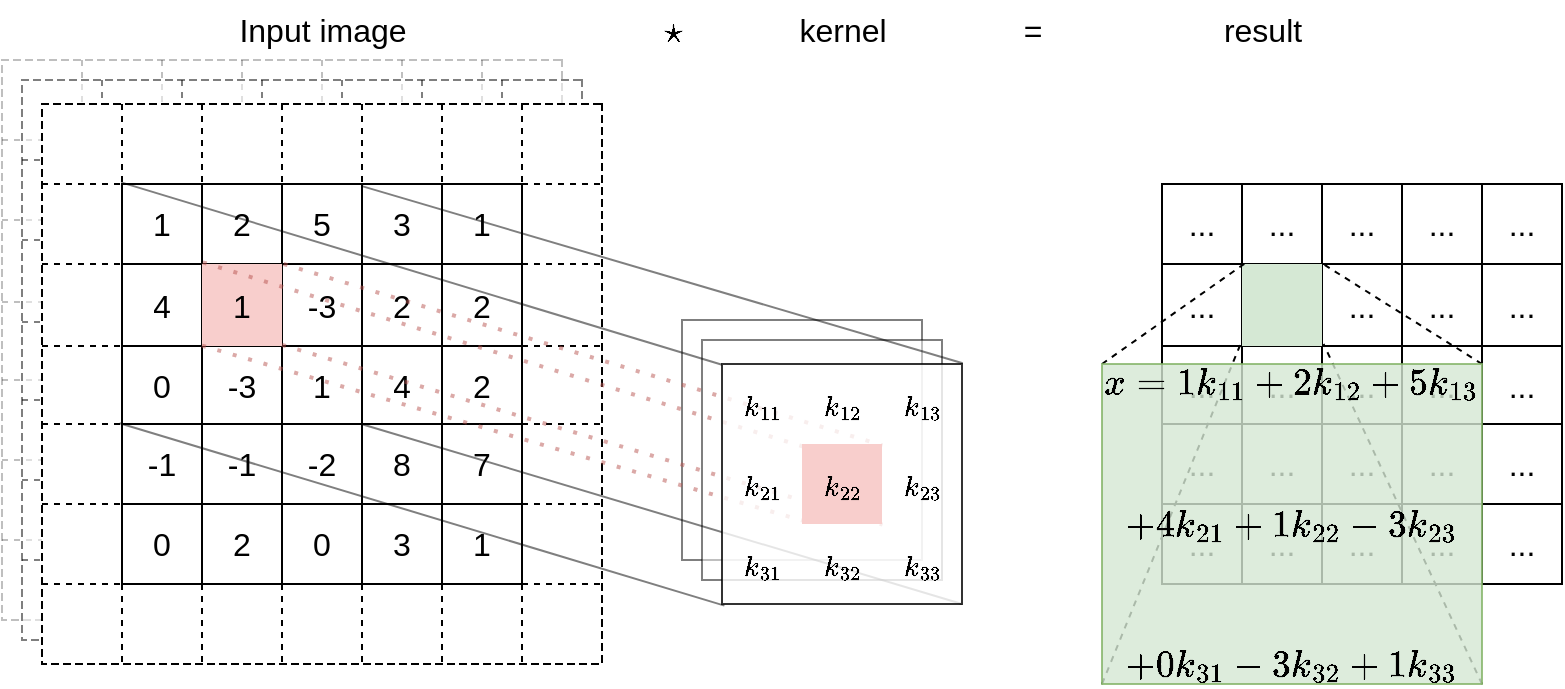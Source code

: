 <mxfile version="21.2.1" type="device">
  <diagram name="Page-1" id="S_fpkNry13w91pw_uF5Z">
    <mxGraphModel dx="988" dy="570" grid="1" gridSize="10" guides="1" tooltips="1" connect="1" arrows="1" fold="1" page="1" pageScale="1" pageWidth="800" pageHeight="400" math="1" shadow="0">
      <root>
        <mxCell id="0" />
        <mxCell id="1" parent="0" />
        <mxCell id="UM2fPUtxfAE8h3gEoYwY-389" value="" style="shape=table;html=1;whiteSpace=wrap;startSize=0;container=1;collapsible=0;childLayout=tableLayout;columnLines=0;rowLines=0;fontSize=16;opacity=50;" vertex="1" parent="1">
          <mxGeometry x="350" y="170" width="120" height="120" as="geometry" />
        </mxCell>
        <mxCell id="UM2fPUtxfAE8h3gEoYwY-390" value="" style="shape=tableRow;horizontal=0;startSize=0;swimlaneHead=0;swimlaneBody=0;top=0;left=0;bottom=0;right=0;collapsible=0;dropTarget=0;fillColor=none;points=[[0,0.5],[1,0.5]];portConstraint=eastwest;fontSize=16;strokeColor=inherit;opacity=50;" vertex="1" parent="UM2fPUtxfAE8h3gEoYwY-389">
          <mxGeometry width="120" height="40" as="geometry" />
        </mxCell>
        <mxCell id="UM2fPUtxfAE8h3gEoYwY-391" value="" style="shape=partialRectangle;html=1;whiteSpace=wrap;connectable=0;fillColor=none;top=0;left=0;bottom=0;right=0;overflow=hidden;fontSize=12;strokeColor=inherit;" vertex="1" parent="UM2fPUtxfAE8h3gEoYwY-390">
          <mxGeometry width="40" height="40" as="geometry">
            <mxRectangle width="40" height="40" as="alternateBounds" />
          </mxGeometry>
        </mxCell>
        <mxCell id="UM2fPUtxfAE8h3gEoYwY-392" value="" style="shape=partialRectangle;html=1;whiteSpace=wrap;connectable=0;fillColor=none;top=0;left=0;bottom=0;right=0;overflow=hidden;fontSize=12;strokeColor=inherit;" vertex="1" parent="UM2fPUtxfAE8h3gEoYwY-390">
          <mxGeometry x="40" width="40" height="40" as="geometry">
            <mxRectangle width="40" height="40" as="alternateBounds" />
          </mxGeometry>
        </mxCell>
        <mxCell id="UM2fPUtxfAE8h3gEoYwY-393" value="" style="shape=partialRectangle;html=1;whiteSpace=wrap;connectable=0;fillColor=none;top=0;left=0;bottom=0;right=0;overflow=hidden;fontSize=12;strokeColor=inherit;" vertex="1" parent="UM2fPUtxfAE8h3gEoYwY-390">
          <mxGeometry x="80" width="40" height="40" as="geometry">
            <mxRectangle width="40" height="40" as="alternateBounds" />
          </mxGeometry>
        </mxCell>
        <mxCell id="UM2fPUtxfAE8h3gEoYwY-394" value="" style="shape=tableRow;horizontal=0;startSize=0;swimlaneHead=0;swimlaneBody=0;top=0;left=0;bottom=0;right=0;collapsible=0;dropTarget=0;fillColor=none;points=[[0,0.5],[1,0.5]];portConstraint=eastwest;fontSize=16;strokeColor=inherit;opacity=50;" vertex="1" parent="UM2fPUtxfAE8h3gEoYwY-389">
          <mxGeometry y="40" width="120" height="40" as="geometry" />
        </mxCell>
        <mxCell id="UM2fPUtxfAE8h3gEoYwY-395" value="" style="shape=partialRectangle;html=1;whiteSpace=wrap;connectable=0;fillColor=none;top=0;left=0;bottom=0;right=0;overflow=hidden;fontSize=12;strokeColor=inherit;" vertex="1" parent="UM2fPUtxfAE8h3gEoYwY-394">
          <mxGeometry width="40" height="40" as="geometry">
            <mxRectangle width="40" height="40" as="alternateBounds" />
          </mxGeometry>
        </mxCell>
        <mxCell id="UM2fPUtxfAE8h3gEoYwY-396" value="" style="shape=partialRectangle;html=1;whiteSpace=wrap;connectable=0;top=0;left=0;bottom=0;right=0;overflow=hidden;fontSize=12;fillColor=none;" vertex="1" parent="UM2fPUtxfAE8h3gEoYwY-394">
          <mxGeometry x="40" width="40" height="40" as="geometry">
            <mxRectangle width="40" height="40" as="alternateBounds" />
          </mxGeometry>
        </mxCell>
        <mxCell id="UM2fPUtxfAE8h3gEoYwY-397" value="" style="shape=partialRectangle;html=1;whiteSpace=wrap;connectable=0;fillColor=none;top=0;left=0;bottom=0;right=0;overflow=hidden;fontSize=12;strokeColor=inherit;" vertex="1" parent="UM2fPUtxfAE8h3gEoYwY-394">
          <mxGeometry x="80" width="40" height="40" as="geometry">
            <mxRectangle width="40" height="40" as="alternateBounds" />
          </mxGeometry>
        </mxCell>
        <mxCell id="UM2fPUtxfAE8h3gEoYwY-398" value="" style="shape=tableRow;horizontal=0;startSize=0;swimlaneHead=0;swimlaneBody=0;top=0;left=0;bottom=0;right=0;collapsible=0;dropTarget=0;fillColor=none;points=[[0,0.5],[1,0.5]];portConstraint=eastwest;fontSize=16;strokeColor=inherit;opacity=50;" vertex="1" parent="UM2fPUtxfAE8h3gEoYwY-389">
          <mxGeometry y="80" width="120" height="40" as="geometry" />
        </mxCell>
        <mxCell id="UM2fPUtxfAE8h3gEoYwY-399" value="" style="shape=partialRectangle;html=1;whiteSpace=wrap;connectable=0;fillColor=none;top=0;left=0;bottom=0;right=0;overflow=hidden;fontSize=12;strokeColor=inherit;" vertex="1" parent="UM2fPUtxfAE8h3gEoYwY-398">
          <mxGeometry width="40" height="40" as="geometry">
            <mxRectangle width="40" height="40" as="alternateBounds" />
          </mxGeometry>
        </mxCell>
        <mxCell id="UM2fPUtxfAE8h3gEoYwY-400" value="" style="shape=partialRectangle;html=1;whiteSpace=wrap;connectable=0;fillColor=none;top=0;left=0;bottom=0;right=0;overflow=hidden;fontSize=12;strokeColor=inherit;" vertex="1" parent="UM2fPUtxfAE8h3gEoYwY-398">
          <mxGeometry x="40" width="40" height="40" as="geometry">
            <mxRectangle width="40" height="40" as="alternateBounds" />
          </mxGeometry>
        </mxCell>
        <mxCell id="UM2fPUtxfAE8h3gEoYwY-401" value="" style="shape=partialRectangle;html=1;whiteSpace=wrap;connectable=0;fillColor=none;top=0;left=0;bottom=0;right=0;overflow=hidden;fontSize=12;strokeColor=inherit;" vertex="1" parent="UM2fPUtxfAE8h3gEoYwY-398">
          <mxGeometry x="80" width="40" height="40" as="geometry">
            <mxRectangle width="40" height="40" as="alternateBounds" />
          </mxGeometry>
        </mxCell>
        <mxCell id="UM2fPUtxfAE8h3gEoYwY-350" value="" style="shape=table;html=1;whiteSpace=wrap;startSize=0;container=1;collapsible=0;childLayout=tableLayout;columnLines=0;rowLines=0;fontSize=16;opacity=50;" vertex="1" parent="1">
          <mxGeometry x="360" y="180" width="120" height="120" as="geometry" />
        </mxCell>
        <mxCell id="UM2fPUtxfAE8h3gEoYwY-351" value="" style="shape=tableRow;horizontal=0;startSize=0;swimlaneHead=0;swimlaneBody=0;top=0;left=0;bottom=0;right=0;collapsible=0;dropTarget=0;fillColor=none;points=[[0,0.5],[1,0.5]];portConstraint=eastwest;fontSize=16;strokeColor=inherit;opacity=50;" vertex="1" parent="UM2fPUtxfAE8h3gEoYwY-350">
          <mxGeometry width="120" height="40" as="geometry" />
        </mxCell>
        <mxCell id="UM2fPUtxfAE8h3gEoYwY-352" value="" style="shape=partialRectangle;html=1;whiteSpace=wrap;connectable=0;fillColor=none;top=0;left=0;bottom=0;right=0;overflow=hidden;fontSize=12;strokeColor=inherit;" vertex="1" parent="UM2fPUtxfAE8h3gEoYwY-351">
          <mxGeometry width="40" height="40" as="geometry">
            <mxRectangle width="40" height="40" as="alternateBounds" />
          </mxGeometry>
        </mxCell>
        <mxCell id="UM2fPUtxfAE8h3gEoYwY-353" value="" style="shape=partialRectangle;html=1;whiteSpace=wrap;connectable=0;fillColor=none;top=0;left=0;bottom=0;right=0;overflow=hidden;fontSize=12;strokeColor=inherit;" vertex="1" parent="UM2fPUtxfAE8h3gEoYwY-351">
          <mxGeometry x="40" width="40" height="40" as="geometry">
            <mxRectangle width="40" height="40" as="alternateBounds" />
          </mxGeometry>
        </mxCell>
        <mxCell id="UM2fPUtxfAE8h3gEoYwY-354" value="" style="shape=partialRectangle;html=1;whiteSpace=wrap;connectable=0;fillColor=none;top=0;left=0;bottom=0;right=0;overflow=hidden;fontSize=12;strokeColor=inherit;" vertex="1" parent="UM2fPUtxfAE8h3gEoYwY-351">
          <mxGeometry x="80" width="40" height="40" as="geometry">
            <mxRectangle width="40" height="40" as="alternateBounds" />
          </mxGeometry>
        </mxCell>
        <mxCell id="UM2fPUtxfAE8h3gEoYwY-355" value="" style="shape=tableRow;horizontal=0;startSize=0;swimlaneHead=0;swimlaneBody=0;top=0;left=0;bottom=0;right=0;collapsible=0;dropTarget=0;fillColor=none;points=[[0,0.5],[1,0.5]];portConstraint=eastwest;fontSize=16;strokeColor=inherit;opacity=50;" vertex="1" parent="UM2fPUtxfAE8h3gEoYwY-350">
          <mxGeometry y="40" width="120" height="40" as="geometry" />
        </mxCell>
        <mxCell id="UM2fPUtxfAE8h3gEoYwY-356" value="" style="shape=partialRectangle;html=1;whiteSpace=wrap;connectable=0;fillColor=none;top=0;left=0;bottom=0;right=0;overflow=hidden;fontSize=12;strokeColor=inherit;" vertex="1" parent="UM2fPUtxfAE8h3gEoYwY-355">
          <mxGeometry width="40" height="40" as="geometry">
            <mxRectangle width="40" height="40" as="alternateBounds" />
          </mxGeometry>
        </mxCell>
        <mxCell id="UM2fPUtxfAE8h3gEoYwY-357" value="" style="shape=partialRectangle;html=1;whiteSpace=wrap;connectable=0;top=0;left=0;bottom=0;right=0;overflow=hidden;fontSize=12;" vertex="1" parent="UM2fPUtxfAE8h3gEoYwY-355">
          <mxGeometry x="40" width="40" height="40" as="geometry">
            <mxRectangle width="40" height="40" as="alternateBounds" />
          </mxGeometry>
        </mxCell>
        <mxCell id="UM2fPUtxfAE8h3gEoYwY-358" value="" style="shape=partialRectangle;html=1;whiteSpace=wrap;connectable=0;fillColor=none;top=0;left=0;bottom=0;right=0;overflow=hidden;fontSize=12;strokeColor=inherit;" vertex="1" parent="UM2fPUtxfAE8h3gEoYwY-355">
          <mxGeometry x="80" width="40" height="40" as="geometry">
            <mxRectangle width="40" height="40" as="alternateBounds" />
          </mxGeometry>
        </mxCell>
        <mxCell id="UM2fPUtxfAE8h3gEoYwY-359" value="" style="shape=tableRow;horizontal=0;startSize=0;swimlaneHead=0;swimlaneBody=0;top=0;left=0;bottom=0;right=0;collapsible=0;dropTarget=0;fillColor=none;points=[[0,0.5],[1,0.5]];portConstraint=eastwest;fontSize=16;strokeColor=inherit;opacity=50;" vertex="1" parent="UM2fPUtxfAE8h3gEoYwY-350">
          <mxGeometry y="80" width="120" height="40" as="geometry" />
        </mxCell>
        <mxCell id="UM2fPUtxfAE8h3gEoYwY-360" value="" style="shape=partialRectangle;html=1;whiteSpace=wrap;connectable=0;fillColor=none;top=0;left=0;bottom=0;right=0;overflow=hidden;fontSize=12;strokeColor=inherit;" vertex="1" parent="UM2fPUtxfAE8h3gEoYwY-359">
          <mxGeometry width="40" height="40" as="geometry">
            <mxRectangle width="40" height="40" as="alternateBounds" />
          </mxGeometry>
        </mxCell>
        <mxCell id="UM2fPUtxfAE8h3gEoYwY-361" value="" style="shape=partialRectangle;html=1;whiteSpace=wrap;connectable=0;fillColor=none;top=0;left=0;bottom=0;right=0;overflow=hidden;fontSize=12;strokeColor=inherit;" vertex="1" parent="UM2fPUtxfAE8h3gEoYwY-359">
          <mxGeometry x="40" width="40" height="40" as="geometry">
            <mxRectangle width="40" height="40" as="alternateBounds" />
          </mxGeometry>
        </mxCell>
        <mxCell id="UM2fPUtxfAE8h3gEoYwY-362" value="" style="shape=partialRectangle;html=1;whiteSpace=wrap;connectable=0;fillColor=none;top=0;left=0;bottom=0;right=0;overflow=hidden;fontSize=12;strokeColor=inherit;" vertex="1" parent="UM2fPUtxfAE8h3gEoYwY-359">
          <mxGeometry x="80" width="40" height="40" as="geometry">
            <mxRectangle width="40" height="40" as="alternateBounds" />
          </mxGeometry>
        </mxCell>
        <mxCell id="UM2fPUtxfAE8h3gEoYwY-293" value="" style="shape=table;startSize=0;container=1;collapsible=0;childLayout=tableLayout;fontSize=16;swimlaneFillColor=none;direction=south;fillStyle=auto;gradientColor=none;dashed=1;opacity=25;" vertex="1" parent="1">
          <mxGeometry x="10" y="40" width="280" height="280" as="geometry" />
        </mxCell>
        <mxCell id="UM2fPUtxfAE8h3gEoYwY-294" style="shape=tableRow;horizontal=0;startSize=0;swimlaneHead=0;swimlaneBody=0;strokeColor=inherit;top=0;left=0;bottom=0;right=0;collapsible=0;dropTarget=0;fillColor=none;points=[[0,0.5],[1,0.5]];portConstraint=eastwest;fontSize=16;swimlaneFillColor=none;opacity=25;" vertex="1" parent="UM2fPUtxfAE8h3gEoYwY-293">
          <mxGeometry width="280" height="40" as="geometry" />
        </mxCell>
        <mxCell id="UM2fPUtxfAE8h3gEoYwY-295" style="shape=partialRectangle;html=1;whiteSpace=wrap;connectable=0;strokeColor=inherit;overflow=hidden;fillColor=none;top=0;left=0;bottom=0;right=0;pointerEvents=1;fontSize=16;swimlaneFillColor=none;" vertex="1" parent="UM2fPUtxfAE8h3gEoYwY-294">
          <mxGeometry width="40" height="40" as="geometry">
            <mxRectangle width="40" height="40" as="alternateBounds" />
          </mxGeometry>
        </mxCell>
        <mxCell id="UM2fPUtxfAE8h3gEoYwY-296" style="shape=partialRectangle;html=1;whiteSpace=wrap;connectable=0;strokeColor=inherit;overflow=hidden;fillColor=none;top=0;left=0;bottom=0;right=0;pointerEvents=1;fontSize=16;swimlaneFillColor=none;" vertex="1" parent="UM2fPUtxfAE8h3gEoYwY-294">
          <mxGeometry x="40" width="40" height="40" as="geometry">
            <mxRectangle width="40" height="40" as="alternateBounds" />
          </mxGeometry>
        </mxCell>
        <mxCell id="UM2fPUtxfAE8h3gEoYwY-297" style="shape=partialRectangle;html=1;whiteSpace=wrap;connectable=0;strokeColor=inherit;overflow=hidden;fillColor=none;top=0;left=0;bottom=0;right=0;pointerEvents=1;fontSize=16;swimlaneFillColor=none;" vertex="1" parent="UM2fPUtxfAE8h3gEoYwY-294">
          <mxGeometry x="80" width="40" height="40" as="geometry">
            <mxRectangle width="40" height="40" as="alternateBounds" />
          </mxGeometry>
        </mxCell>
        <mxCell id="UM2fPUtxfAE8h3gEoYwY-298" style="shape=partialRectangle;html=1;whiteSpace=wrap;connectable=0;strokeColor=inherit;overflow=hidden;fillColor=none;top=0;left=0;bottom=0;right=0;pointerEvents=1;fontSize=16;swimlaneFillColor=none;" vertex="1" parent="UM2fPUtxfAE8h3gEoYwY-294">
          <mxGeometry x="120" width="40" height="40" as="geometry">
            <mxRectangle width="40" height="40" as="alternateBounds" />
          </mxGeometry>
        </mxCell>
        <mxCell id="UM2fPUtxfAE8h3gEoYwY-299" style="shape=partialRectangle;html=1;whiteSpace=wrap;connectable=0;strokeColor=inherit;overflow=hidden;fillColor=none;top=0;left=0;bottom=0;right=0;pointerEvents=1;fontSize=16;swimlaneFillColor=none;" vertex="1" parent="UM2fPUtxfAE8h3gEoYwY-294">
          <mxGeometry x="160" width="40" height="40" as="geometry">
            <mxRectangle width="40" height="40" as="alternateBounds" />
          </mxGeometry>
        </mxCell>
        <mxCell id="UM2fPUtxfAE8h3gEoYwY-300" style="shape=partialRectangle;html=1;whiteSpace=wrap;connectable=0;strokeColor=inherit;overflow=hidden;fillColor=none;top=0;left=0;bottom=0;right=0;pointerEvents=1;fontSize=16;swimlaneFillColor=none;" vertex="1" parent="UM2fPUtxfAE8h3gEoYwY-294">
          <mxGeometry x="200" width="40" height="40" as="geometry">
            <mxRectangle width="40" height="40" as="alternateBounds" />
          </mxGeometry>
        </mxCell>
        <mxCell id="UM2fPUtxfAE8h3gEoYwY-301" style="shape=partialRectangle;html=1;whiteSpace=wrap;connectable=0;strokeColor=inherit;overflow=hidden;fillColor=none;top=0;left=0;bottom=0;right=0;pointerEvents=1;fontSize=16;swimlaneFillColor=none;" vertex="1" parent="UM2fPUtxfAE8h3gEoYwY-294">
          <mxGeometry x="240" width="40" height="40" as="geometry">
            <mxRectangle width="40" height="40" as="alternateBounds" />
          </mxGeometry>
        </mxCell>
        <mxCell id="UM2fPUtxfAE8h3gEoYwY-302" value="" style="shape=tableRow;horizontal=0;startSize=0;swimlaneHead=0;swimlaneBody=0;strokeColor=inherit;top=0;left=0;bottom=0;right=0;collapsible=0;dropTarget=0;fillColor=none;points=[[0,0.5],[1,0.5]];portConstraint=eastwest;fontSize=16;swimlaneFillColor=none;opacity=25;" vertex="1" parent="UM2fPUtxfAE8h3gEoYwY-293">
          <mxGeometry y="40" width="280" height="40" as="geometry" />
        </mxCell>
        <mxCell id="UM2fPUtxfAE8h3gEoYwY-303" style="shape=partialRectangle;html=1;whiteSpace=wrap;connectable=0;strokeColor=inherit;overflow=hidden;fillColor=none;top=0;left=0;bottom=0;right=0;pointerEvents=1;fontSize=16;swimlaneFillColor=none;" vertex="1" parent="UM2fPUtxfAE8h3gEoYwY-302">
          <mxGeometry width="40" height="40" as="geometry">
            <mxRectangle width="40" height="40" as="alternateBounds" />
          </mxGeometry>
        </mxCell>
        <mxCell id="UM2fPUtxfAE8h3gEoYwY-304" style="shape=partialRectangle;html=1;whiteSpace=wrap;connectable=0;strokeColor=inherit;overflow=hidden;fillColor=none;top=0;left=0;bottom=0;right=0;pointerEvents=1;fontSize=16;swimlaneFillColor=none;" vertex="1" parent="UM2fPUtxfAE8h3gEoYwY-302">
          <mxGeometry x="40" width="40" height="40" as="geometry">
            <mxRectangle width="40" height="40" as="alternateBounds" />
          </mxGeometry>
        </mxCell>
        <mxCell id="UM2fPUtxfAE8h3gEoYwY-305" value="" style="shape=partialRectangle;html=1;whiteSpace=wrap;connectable=0;strokeColor=inherit;overflow=hidden;fillColor=none;top=0;left=0;bottom=0;right=0;pointerEvents=1;fontSize=16;swimlaneFillColor=none;" vertex="1" parent="UM2fPUtxfAE8h3gEoYwY-302">
          <mxGeometry x="80" width="40" height="40" as="geometry">
            <mxRectangle width="40" height="40" as="alternateBounds" />
          </mxGeometry>
        </mxCell>
        <mxCell id="UM2fPUtxfAE8h3gEoYwY-306" value="" style="shape=partialRectangle;html=1;whiteSpace=wrap;connectable=0;strokeColor=inherit;overflow=hidden;fillColor=none;top=0;left=0;bottom=0;right=0;pointerEvents=1;fontSize=16;swimlaneFillColor=none;" vertex="1" parent="UM2fPUtxfAE8h3gEoYwY-302">
          <mxGeometry x="120" width="40" height="40" as="geometry">
            <mxRectangle width="40" height="40" as="alternateBounds" />
          </mxGeometry>
        </mxCell>
        <mxCell id="UM2fPUtxfAE8h3gEoYwY-307" value="" style="shape=partialRectangle;html=1;whiteSpace=wrap;connectable=0;strokeColor=inherit;overflow=hidden;fillColor=none;top=0;left=0;bottom=0;right=0;pointerEvents=1;fontSize=16;swimlaneFillColor=none;" vertex="1" parent="UM2fPUtxfAE8h3gEoYwY-302">
          <mxGeometry x="160" width="40" height="40" as="geometry">
            <mxRectangle width="40" height="40" as="alternateBounds" />
          </mxGeometry>
        </mxCell>
        <mxCell id="UM2fPUtxfAE8h3gEoYwY-308" style="shape=partialRectangle;html=1;whiteSpace=wrap;connectable=0;strokeColor=inherit;overflow=hidden;fillColor=none;top=0;left=0;bottom=0;right=0;pointerEvents=1;fontSize=16;swimlaneFillColor=none;" vertex="1" parent="UM2fPUtxfAE8h3gEoYwY-302">
          <mxGeometry x="200" width="40" height="40" as="geometry">
            <mxRectangle width="40" height="40" as="alternateBounds" />
          </mxGeometry>
        </mxCell>
        <mxCell id="UM2fPUtxfAE8h3gEoYwY-309" style="shape=partialRectangle;html=1;whiteSpace=wrap;connectable=0;strokeColor=inherit;overflow=hidden;fillColor=none;top=0;left=0;bottom=0;right=0;pointerEvents=1;fontSize=16;swimlaneFillColor=none;" vertex="1" parent="UM2fPUtxfAE8h3gEoYwY-302">
          <mxGeometry x="240" width="40" height="40" as="geometry">
            <mxRectangle width="40" height="40" as="alternateBounds" />
          </mxGeometry>
        </mxCell>
        <mxCell id="UM2fPUtxfAE8h3gEoYwY-310" value="" style="shape=tableRow;horizontal=0;startSize=0;swimlaneHead=0;swimlaneBody=0;strokeColor=inherit;top=0;left=0;bottom=0;right=0;collapsible=0;dropTarget=0;fillColor=none;points=[[0,0.5],[1,0.5]];portConstraint=eastwest;fontSize=16;swimlaneFillColor=none;opacity=25;" vertex="1" parent="UM2fPUtxfAE8h3gEoYwY-293">
          <mxGeometry y="80" width="280" height="41" as="geometry" />
        </mxCell>
        <mxCell id="UM2fPUtxfAE8h3gEoYwY-311" style="shape=partialRectangle;html=1;whiteSpace=wrap;connectable=0;strokeColor=inherit;overflow=hidden;fillColor=none;top=0;left=0;bottom=0;right=0;pointerEvents=1;fontSize=16;swimlaneFillColor=none;" vertex="1" parent="UM2fPUtxfAE8h3gEoYwY-310">
          <mxGeometry width="40" height="41" as="geometry">
            <mxRectangle width="40" height="41" as="alternateBounds" />
          </mxGeometry>
        </mxCell>
        <mxCell id="UM2fPUtxfAE8h3gEoYwY-312" style="shape=partialRectangle;html=1;whiteSpace=wrap;connectable=0;strokeColor=inherit;overflow=hidden;fillColor=none;top=0;left=0;bottom=0;right=0;pointerEvents=1;fontSize=16;swimlaneFillColor=none;" vertex="1" parent="UM2fPUtxfAE8h3gEoYwY-310">
          <mxGeometry x="40" width="40" height="41" as="geometry">
            <mxRectangle width="40" height="41" as="alternateBounds" />
          </mxGeometry>
        </mxCell>
        <mxCell id="UM2fPUtxfAE8h3gEoYwY-313" value="" style="shape=partialRectangle;html=1;whiteSpace=wrap;connectable=0;strokeColor=inherit;overflow=hidden;fillColor=none;top=0;left=0;bottom=0;right=0;pointerEvents=1;fontSize=16;swimlaneFillColor=none;" vertex="1" parent="UM2fPUtxfAE8h3gEoYwY-310">
          <mxGeometry x="80" width="40" height="41" as="geometry">
            <mxRectangle width="40" height="41" as="alternateBounds" />
          </mxGeometry>
        </mxCell>
        <mxCell id="UM2fPUtxfAE8h3gEoYwY-314" value="" style="shape=partialRectangle;html=1;whiteSpace=wrap;connectable=0;strokeColor=inherit;overflow=hidden;fillColor=none;top=0;left=0;bottom=0;right=0;pointerEvents=1;fontSize=16;swimlaneFillColor=none;" vertex="1" parent="UM2fPUtxfAE8h3gEoYwY-310">
          <mxGeometry x="120" width="40" height="41" as="geometry">
            <mxRectangle width="40" height="41" as="alternateBounds" />
          </mxGeometry>
        </mxCell>
        <mxCell id="UM2fPUtxfAE8h3gEoYwY-315" value="" style="shape=partialRectangle;html=1;whiteSpace=wrap;connectable=0;strokeColor=inherit;overflow=hidden;fillColor=none;top=0;left=0;bottom=0;right=0;pointerEvents=1;fontSize=16;swimlaneFillColor=none;" vertex="1" parent="UM2fPUtxfAE8h3gEoYwY-310">
          <mxGeometry x="160" width="40" height="41" as="geometry">
            <mxRectangle width="40" height="41" as="alternateBounds" />
          </mxGeometry>
        </mxCell>
        <mxCell id="UM2fPUtxfAE8h3gEoYwY-316" style="shape=partialRectangle;html=1;whiteSpace=wrap;connectable=0;strokeColor=inherit;overflow=hidden;fillColor=none;top=0;left=0;bottom=0;right=0;pointerEvents=1;fontSize=16;swimlaneFillColor=none;" vertex="1" parent="UM2fPUtxfAE8h3gEoYwY-310">
          <mxGeometry x="200" width="40" height="41" as="geometry">
            <mxRectangle width="40" height="41" as="alternateBounds" />
          </mxGeometry>
        </mxCell>
        <mxCell id="UM2fPUtxfAE8h3gEoYwY-317" style="shape=partialRectangle;html=1;whiteSpace=wrap;connectable=0;strokeColor=inherit;overflow=hidden;fillColor=none;top=0;left=0;bottom=0;right=0;pointerEvents=1;fontSize=16;swimlaneFillColor=none;" vertex="1" parent="UM2fPUtxfAE8h3gEoYwY-310">
          <mxGeometry x="240" width="40" height="41" as="geometry">
            <mxRectangle width="40" height="41" as="alternateBounds" />
          </mxGeometry>
        </mxCell>
        <mxCell id="UM2fPUtxfAE8h3gEoYwY-318" style="shape=tableRow;horizontal=0;startSize=0;swimlaneHead=0;swimlaneBody=0;strokeColor=inherit;top=0;left=0;bottom=0;right=0;collapsible=0;dropTarget=0;fillColor=none;points=[[0,0.5],[1,0.5]];portConstraint=eastwest;fontSize=16;swimlaneFillColor=none;opacity=25;" vertex="1" parent="UM2fPUtxfAE8h3gEoYwY-293">
          <mxGeometry y="121" width="280" height="39" as="geometry" />
        </mxCell>
        <mxCell id="UM2fPUtxfAE8h3gEoYwY-319" style="shape=partialRectangle;html=1;whiteSpace=wrap;connectable=0;strokeColor=inherit;overflow=hidden;fillColor=none;top=0;left=0;bottom=0;right=0;pointerEvents=1;fontSize=16;swimlaneFillColor=none;" vertex="1" parent="UM2fPUtxfAE8h3gEoYwY-318">
          <mxGeometry width="40" height="39" as="geometry">
            <mxRectangle width="40" height="39" as="alternateBounds" />
          </mxGeometry>
        </mxCell>
        <mxCell id="UM2fPUtxfAE8h3gEoYwY-320" style="shape=partialRectangle;html=1;whiteSpace=wrap;connectable=0;strokeColor=inherit;overflow=hidden;fillColor=none;top=0;left=0;bottom=0;right=0;pointerEvents=1;fontSize=16;swimlaneFillColor=none;" vertex="1" parent="UM2fPUtxfAE8h3gEoYwY-318">
          <mxGeometry x="40" width="40" height="39" as="geometry">
            <mxRectangle width="40" height="39" as="alternateBounds" />
          </mxGeometry>
        </mxCell>
        <mxCell id="UM2fPUtxfAE8h3gEoYwY-321" style="shape=partialRectangle;html=1;whiteSpace=wrap;connectable=0;strokeColor=inherit;overflow=hidden;fillColor=none;top=0;left=0;bottom=0;right=0;pointerEvents=1;fontSize=16;swimlaneFillColor=none;" vertex="1" parent="UM2fPUtxfAE8h3gEoYwY-318">
          <mxGeometry x="80" width="40" height="39" as="geometry">
            <mxRectangle width="40" height="39" as="alternateBounds" />
          </mxGeometry>
        </mxCell>
        <mxCell id="UM2fPUtxfAE8h3gEoYwY-322" style="shape=partialRectangle;html=1;whiteSpace=wrap;connectable=0;strokeColor=inherit;overflow=hidden;fillColor=none;top=0;left=0;bottom=0;right=0;pointerEvents=1;fontSize=16;swimlaneFillColor=none;" vertex="1" parent="UM2fPUtxfAE8h3gEoYwY-318">
          <mxGeometry x="120" width="40" height="39" as="geometry">
            <mxRectangle width="40" height="39" as="alternateBounds" />
          </mxGeometry>
        </mxCell>
        <mxCell id="UM2fPUtxfAE8h3gEoYwY-323" style="shape=partialRectangle;html=1;whiteSpace=wrap;connectable=0;strokeColor=inherit;overflow=hidden;fillColor=none;top=0;left=0;bottom=0;right=0;pointerEvents=1;fontSize=16;swimlaneFillColor=none;" vertex="1" parent="UM2fPUtxfAE8h3gEoYwY-318">
          <mxGeometry x="160" width="40" height="39" as="geometry">
            <mxRectangle width="40" height="39" as="alternateBounds" />
          </mxGeometry>
        </mxCell>
        <mxCell id="UM2fPUtxfAE8h3gEoYwY-324" style="shape=partialRectangle;html=1;whiteSpace=wrap;connectable=0;strokeColor=inherit;overflow=hidden;fillColor=none;top=0;left=0;bottom=0;right=0;pointerEvents=1;fontSize=16;swimlaneFillColor=none;" vertex="1" parent="UM2fPUtxfAE8h3gEoYwY-318">
          <mxGeometry x="200" width="40" height="39" as="geometry">
            <mxRectangle width="40" height="39" as="alternateBounds" />
          </mxGeometry>
        </mxCell>
        <mxCell id="UM2fPUtxfAE8h3gEoYwY-325" style="shape=partialRectangle;html=1;whiteSpace=wrap;connectable=0;strokeColor=inherit;overflow=hidden;fillColor=none;top=0;left=0;bottom=0;right=0;pointerEvents=1;fontSize=16;swimlaneFillColor=none;" vertex="1" parent="UM2fPUtxfAE8h3gEoYwY-318">
          <mxGeometry x="240" width="40" height="39" as="geometry">
            <mxRectangle width="40" height="39" as="alternateBounds" />
          </mxGeometry>
        </mxCell>
        <mxCell id="UM2fPUtxfAE8h3gEoYwY-326" style="shape=tableRow;horizontal=0;startSize=0;swimlaneHead=0;swimlaneBody=0;strokeColor=inherit;top=0;left=0;bottom=0;right=0;collapsible=0;dropTarget=0;fillColor=none;points=[[0,0.5],[1,0.5]];portConstraint=eastwest;fontSize=16;swimlaneFillColor=none;opacity=25;" vertex="1" parent="UM2fPUtxfAE8h3gEoYwY-293">
          <mxGeometry y="160" width="280" height="40" as="geometry" />
        </mxCell>
        <mxCell id="UM2fPUtxfAE8h3gEoYwY-327" style="shape=partialRectangle;html=1;whiteSpace=wrap;connectable=0;strokeColor=inherit;overflow=hidden;fillColor=none;top=0;left=0;bottom=0;right=0;pointerEvents=1;fontSize=16;swimlaneFillColor=none;" vertex="1" parent="UM2fPUtxfAE8h3gEoYwY-326">
          <mxGeometry width="40" height="40" as="geometry">
            <mxRectangle width="40" height="40" as="alternateBounds" />
          </mxGeometry>
        </mxCell>
        <mxCell id="UM2fPUtxfAE8h3gEoYwY-328" style="shape=partialRectangle;html=1;whiteSpace=wrap;connectable=0;strokeColor=inherit;overflow=hidden;fillColor=none;top=0;left=0;bottom=0;right=0;pointerEvents=1;fontSize=16;swimlaneFillColor=none;" vertex="1" parent="UM2fPUtxfAE8h3gEoYwY-326">
          <mxGeometry x="40" width="40" height="40" as="geometry">
            <mxRectangle width="40" height="40" as="alternateBounds" />
          </mxGeometry>
        </mxCell>
        <mxCell id="UM2fPUtxfAE8h3gEoYwY-329" style="shape=partialRectangle;html=1;whiteSpace=wrap;connectable=0;strokeColor=inherit;overflow=hidden;fillColor=none;top=0;left=0;bottom=0;right=0;pointerEvents=1;fontSize=16;swimlaneFillColor=none;" vertex="1" parent="UM2fPUtxfAE8h3gEoYwY-326">
          <mxGeometry x="80" width="40" height="40" as="geometry">
            <mxRectangle width="40" height="40" as="alternateBounds" />
          </mxGeometry>
        </mxCell>
        <mxCell id="UM2fPUtxfAE8h3gEoYwY-330" style="shape=partialRectangle;html=1;whiteSpace=wrap;connectable=0;strokeColor=inherit;overflow=hidden;fillColor=none;top=0;left=0;bottom=0;right=0;pointerEvents=1;fontSize=16;swimlaneFillColor=none;" vertex="1" parent="UM2fPUtxfAE8h3gEoYwY-326">
          <mxGeometry x="120" width="40" height="40" as="geometry">
            <mxRectangle width="40" height="40" as="alternateBounds" />
          </mxGeometry>
        </mxCell>
        <mxCell id="UM2fPUtxfAE8h3gEoYwY-331" style="shape=partialRectangle;html=1;whiteSpace=wrap;connectable=0;strokeColor=inherit;overflow=hidden;fillColor=none;top=0;left=0;bottom=0;right=0;pointerEvents=1;fontSize=16;swimlaneFillColor=none;" vertex="1" parent="UM2fPUtxfAE8h3gEoYwY-326">
          <mxGeometry x="160" width="40" height="40" as="geometry">
            <mxRectangle width="40" height="40" as="alternateBounds" />
          </mxGeometry>
        </mxCell>
        <mxCell id="UM2fPUtxfAE8h3gEoYwY-332" style="shape=partialRectangle;html=1;whiteSpace=wrap;connectable=0;strokeColor=inherit;overflow=hidden;fillColor=none;top=0;left=0;bottom=0;right=0;pointerEvents=1;fontSize=16;swimlaneFillColor=none;" vertex="1" parent="UM2fPUtxfAE8h3gEoYwY-326">
          <mxGeometry x="200" width="40" height="40" as="geometry">
            <mxRectangle width="40" height="40" as="alternateBounds" />
          </mxGeometry>
        </mxCell>
        <mxCell id="UM2fPUtxfAE8h3gEoYwY-333" style="shape=partialRectangle;html=1;whiteSpace=wrap;connectable=0;strokeColor=inherit;overflow=hidden;fillColor=none;top=0;left=0;bottom=0;right=0;pointerEvents=1;fontSize=16;swimlaneFillColor=none;" vertex="1" parent="UM2fPUtxfAE8h3gEoYwY-326">
          <mxGeometry x="240" width="40" height="40" as="geometry">
            <mxRectangle width="40" height="40" as="alternateBounds" />
          </mxGeometry>
        </mxCell>
        <mxCell id="UM2fPUtxfAE8h3gEoYwY-334" value="" style="shape=tableRow;horizontal=0;startSize=0;swimlaneHead=0;swimlaneBody=0;strokeColor=inherit;top=0;left=0;bottom=0;right=0;collapsible=0;dropTarget=0;fillColor=none;points=[[0,0.5],[1,0.5]];portConstraint=eastwest;fontSize=16;swimlaneFillColor=none;opacity=25;" vertex="1" parent="UM2fPUtxfAE8h3gEoYwY-293">
          <mxGeometry y="200" width="280" height="40" as="geometry" />
        </mxCell>
        <mxCell id="UM2fPUtxfAE8h3gEoYwY-335" style="shape=partialRectangle;html=1;whiteSpace=wrap;connectable=0;strokeColor=inherit;overflow=hidden;fillColor=none;top=0;left=0;bottom=0;right=0;pointerEvents=1;fontSize=16;swimlaneFillColor=none;" vertex="1" parent="UM2fPUtxfAE8h3gEoYwY-334">
          <mxGeometry width="40" height="40" as="geometry">
            <mxRectangle width="40" height="40" as="alternateBounds" />
          </mxGeometry>
        </mxCell>
        <mxCell id="UM2fPUtxfAE8h3gEoYwY-336" style="shape=partialRectangle;html=1;whiteSpace=wrap;connectable=0;strokeColor=inherit;overflow=hidden;fillColor=none;top=0;left=0;bottom=0;right=0;pointerEvents=1;fontSize=16;swimlaneFillColor=none;" vertex="1" parent="UM2fPUtxfAE8h3gEoYwY-334">
          <mxGeometry x="40" width="40" height="40" as="geometry">
            <mxRectangle width="40" height="40" as="alternateBounds" />
          </mxGeometry>
        </mxCell>
        <mxCell id="UM2fPUtxfAE8h3gEoYwY-337" value="" style="shape=partialRectangle;html=1;whiteSpace=wrap;connectable=0;strokeColor=inherit;overflow=hidden;fillColor=none;top=0;left=0;bottom=0;right=0;pointerEvents=1;fontSize=16;swimlaneFillColor=none;" vertex="1" parent="UM2fPUtxfAE8h3gEoYwY-334">
          <mxGeometry x="80" width="40" height="40" as="geometry">
            <mxRectangle width="40" height="40" as="alternateBounds" />
          </mxGeometry>
        </mxCell>
        <mxCell id="UM2fPUtxfAE8h3gEoYwY-338" value="" style="shape=partialRectangle;html=1;whiteSpace=wrap;connectable=0;strokeColor=inherit;overflow=hidden;fillColor=none;top=0;left=0;bottom=0;right=0;pointerEvents=1;fontSize=16;swimlaneFillColor=none;" vertex="1" parent="UM2fPUtxfAE8h3gEoYwY-334">
          <mxGeometry x="120" width="40" height="40" as="geometry">
            <mxRectangle width="40" height="40" as="alternateBounds" />
          </mxGeometry>
        </mxCell>
        <mxCell id="UM2fPUtxfAE8h3gEoYwY-339" value="" style="shape=partialRectangle;html=1;whiteSpace=wrap;connectable=0;strokeColor=inherit;overflow=hidden;fillColor=none;top=0;left=0;bottom=0;right=0;pointerEvents=1;fontSize=16;swimlaneFillColor=none;" vertex="1" parent="UM2fPUtxfAE8h3gEoYwY-334">
          <mxGeometry x="160" width="40" height="40" as="geometry">
            <mxRectangle width="40" height="40" as="alternateBounds" />
          </mxGeometry>
        </mxCell>
        <mxCell id="UM2fPUtxfAE8h3gEoYwY-340" style="shape=partialRectangle;html=1;whiteSpace=wrap;connectable=0;strokeColor=inherit;overflow=hidden;fillColor=none;top=0;left=0;bottom=0;right=0;pointerEvents=1;fontSize=16;swimlaneFillColor=none;" vertex="1" parent="UM2fPUtxfAE8h3gEoYwY-334">
          <mxGeometry x="200" width="40" height="40" as="geometry">
            <mxRectangle width="40" height="40" as="alternateBounds" />
          </mxGeometry>
        </mxCell>
        <mxCell id="UM2fPUtxfAE8h3gEoYwY-341" style="shape=partialRectangle;html=1;whiteSpace=wrap;connectable=0;strokeColor=inherit;overflow=hidden;fillColor=none;top=0;left=0;bottom=0;right=0;pointerEvents=1;fontSize=16;swimlaneFillColor=none;" vertex="1" parent="UM2fPUtxfAE8h3gEoYwY-334">
          <mxGeometry x="240" width="40" height="40" as="geometry">
            <mxRectangle width="40" height="40" as="alternateBounds" />
          </mxGeometry>
        </mxCell>
        <mxCell id="UM2fPUtxfAE8h3gEoYwY-342" style="shape=tableRow;horizontal=0;startSize=0;swimlaneHead=0;swimlaneBody=0;strokeColor=inherit;top=0;left=0;bottom=0;right=0;collapsible=0;dropTarget=0;fillColor=none;points=[[0,0.5],[1,0.5]];portConstraint=eastwest;fontSize=16;swimlaneFillColor=none;opacity=25;" vertex="1" parent="UM2fPUtxfAE8h3gEoYwY-293">
          <mxGeometry y="240" width="280" height="40" as="geometry" />
        </mxCell>
        <mxCell id="UM2fPUtxfAE8h3gEoYwY-343" style="shape=partialRectangle;html=1;whiteSpace=wrap;connectable=0;strokeColor=inherit;overflow=hidden;fillColor=none;top=0;left=0;bottom=0;right=0;pointerEvents=1;fontSize=16;swimlaneFillColor=none;" vertex="1" parent="UM2fPUtxfAE8h3gEoYwY-342">
          <mxGeometry width="40" height="40" as="geometry">
            <mxRectangle width="40" height="40" as="alternateBounds" />
          </mxGeometry>
        </mxCell>
        <mxCell id="UM2fPUtxfAE8h3gEoYwY-344" style="shape=partialRectangle;html=1;whiteSpace=wrap;connectable=0;strokeColor=inherit;overflow=hidden;fillColor=none;top=0;left=0;bottom=0;right=0;pointerEvents=1;fontSize=16;swimlaneFillColor=none;" vertex="1" parent="UM2fPUtxfAE8h3gEoYwY-342">
          <mxGeometry x="40" width="40" height="40" as="geometry">
            <mxRectangle width="40" height="40" as="alternateBounds" />
          </mxGeometry>
        </mxCell>
        <mxCell id="UM2fPUtxfAE8h3gEoYwY-345" style="shape=partialRectangle;html=1;whiteSpace=wrap;connectable=0;strokeColor=inherit;overflow=hidden;fillColor=none;top=0;left=0;bottom=0;right=0;pointerEvents=1;fontSize=16;swimlaneFillColor=none;" vertex="1" parent="UM2fPUtxfAE8h3gEoYwY-342">
          <mxGeometry x="80" width="40" height="40" as="geometry">
            <mxRectangle width="40" height="40" as="alternateBounds" />
          </mxGeometry>
        </mxCell>
        <mxCell id="UM2fPUtxfAE8h3gEoYwY-346" style="shape=partialRectangle;html=1;whiteSpace=wrap;connectable=0;strokeColor=inherit;overflow=hidden;fillColor=none;top=0;left=0;bottom=0;right=0;pointerEvents=1;fontSize=16;swimlaneFillColor=none;" vertex="1" parent="UM2fPUtxfAE8h3gEoYwY-342">
          <mxGeometry x="120" width="40" height="40" as="geometry">
            <mxRectangle width="40" height="40" as="alternateBounds" />
          </mxGeometry>
        </mxCell>
        <mxCell id="UM2fPUtxfAE8h3gEoYwY-347" style="shape=partialRectangle;html=1;whiteSpace=wrap;connectable=0;strokeColor=inherit;overflow=hidden;fillColor=none;top=0;left=0;bottom=0;right=0;pointerEvents=1;fontSize=16;swimlaneFillColor=none;" vertex="1" parent="UM2fPUtxfAE8h3gEoYwY-342">
          <mxGeometry x="160" width="40" height="40" as="geometry">
            <mxRectangle width="40" height="40" as="alternateBounds" />
          </mxGeometry>
        </mxCell>
        <mxCell id="UM2fPUtxfAE8h3gEoYwY-348" style="shape=partialRectangle;html=1;whiteSpace=wrap;connectable=0;strokeColor=inherit;overflow=hidden;fillColor=none;top=0;left=0;bottom=0;right=0;pointerEvents=1;fontSize=16;swimlaneFillColor=none;" vertex="1" parent="UM2fPUtxfAE8h3gEoYwY-342">
          <mxGeometry x="200" width="40" height="40" as="geometry">
            <mxRectangle width="40" height="40" as="alternateBounds" />
          </mxGeometry>
        </mxCell>
        <mxCell id="UM2fPUtxfAE8h3gEoYwY-349" style="shape=partialRectangle;html=1;whiteSpace=wrap;connectable=0;strokeColor=inherit;overflow=hidden;fillColor=none;top=0;left=0;bottom=0;right=0;pointerEvents=1;fontSize=16;swimlaneFillColor=none;" vertex="1" parent="UM2fPUtxfAE8h3gEoYwY-342">
          <mxGeometry x="240" width="40" height="40" as="geometry">
            <mxRectangle width="40" height="40" as="alternateBounds" />
          </mxGeometry>
        </mxCell>
        <mxCell id="UM2fPUtxfAE8h3gEoYwY-236" value="" style="shape=table;startSize=0;container=1;collapsible=0;childLayout=tableLayout;fontSize=16;swimlaneFillColor=none;direction=south;fillStyle=auto;gradientColor=none;dashed=1;opacity=50;" vertex="1" parent="1">
          <mxGeometry x="20" y="50" width="280" height="280" as="geometry" />
        </mxCell>
        <mxCell id="UM2fPUtxfAE8h3gEoYwY-237" style="shape=tableRow;horizontal=0;startSize=0;swimlaneHead=0;swimlaneBody=0;strokeColor=inherit;top=0;left=0;bottom=0;right=0;collapsible=0;dropTarget=0;fillColor=none;points=[[0,0.5],[1,0.5]];portConstraint=eastwest;fontSize=16;swimlaneFillColor=none;" vertex="1" parent="UM2fPUtxfAE8h3gEoYwY-236">
          <mxGeometry width="280" height="40" as="geometry" />
        </mxCell>
        <mxCell id="UM2fPUtxfAE8h3gEoYwY-238" style="shape=partialRectangle;html=1;whiteSpace=wrap;connectable=0;strokeColor=inherit;overflow=hidden;fillColor=none;top=0;left=0;bottom=0;right=0;pointerEvents=1;fontSize=16;swimlaneFillColor=none;" vertex="1" parent="UM2fPUtxfAE8h3gEoYwY-237">
          <mxGeometry width="40" height="40" as="geometry">
            <mxRectangle width="40" height="40" as="alternateBounds" />
          </mxGeometry>
        </mxCell>
        <mxCell id="UM2fPUtxfAE8h3gEoYwY-239" style="shape=partialRectangle;html=1;whiteSpace=wrap;connectable=0;strokeColor=inherit;overflow=hidden;fillColor=none;top=0;left=0;bottom=0;right=0;pointerEvents=1;fontSize=16;swimlaneFillColor=none;" vertex="1" parent="UM2fPUtxfAE8h3gEoYwY-237">
          <mxGeometry x="40" width="40" height="40" as="geometry">
            <mxRectangle width="40" height="40" as="alternateBounds" />
          </mxGeometry>
        </mxCell>
        <mxCell id="UM2fPUtxfAE8h3gEoYwY-240" style="shape=partialRectangle;html=1;whiteSpace=wrap;connectable=0;strokeColor=inherit;overflow=hidden;fillColor=none;top=0;left=0;bottom=0;right=0;pointerEvents=1;fontSize=16;swimlaneFillColor=none;" vertex="1" parent="UM2fPUtxfAE8h3gEoYwY-237">
          <mxGeometry x="80" width="40" height="40" as="geometry">
            <mxRectangle width="40" height="40" as="alternateBounds" />
          </mxGeometry>
        </mxCell>
        <mxCell id="UM2fPUtxfAE8h3gEoYwY-241" style="shape=partialRectangle;html=1;whiteSpace=wrap;connectable=0;strokeColor=inherit;overflow=hidden;fillColor=none;top=0;left=0;bottom=0;right=0;pointerEvents=1;fontSize=16;swimlaneFillColor=none;" vertex="1" parent="UM2fPUtxfAE8h3gEoYwY-237">
          <mxGeometry x="120" width="40" height="40" as="geometry">
            <mxRectangle width="40" height="40" as="alternateBounds" />
          </mxGeometry>
        </mxCell>
        <mxCell id="UM2fPUtxfAE8h3gEoYwY-242" style="shape=partialRectangle;html=1;whiteSpace=wrap;connectable=0;strokeColor=inherit;overflow=hidden;fillColor=none;top=0;left=0;bottom=0;right=0;pointerEvents=1;fontSize=16;swimlaneFillColor=none;" vertex="1" parent="UM2fPUtxfAE8h3gEoYwY-237">
          <mxGeometry x="160" width="40" height="40" as="geometry">
            <mxRectangle width="40" height="40" as="alternateBounds" />
          </mxGeometry>
        </mxCell>
        <mxCell id="UM2fPUtxfAE8h3gEoYwY-243" style="shape=partialRectangle;html=1;whiteSpace=wrap;connectable=0;strokeColor=inherit;overflow=hidden;fillColor=none;top=0;left=0;bottom=0;right=0;pointerEvents=1;fontSize=16;swimlaneFillColor=none;" vertex="1" parent="UM2fPUtxfAE8h3gEoYwY-237">
          <mxGeometry x="200" width="40" height="40" as="geometry">
            <mxRectangle width="40" height="40" as="alternateBounds" />
          </mxGeometry>
        </mxCell>
        <mxCell id="UM2fPUtxfAE8h3gEoYwY-244" style="shape=partialRectangle;html=1;whiteSpace=wrap;connectable=0;strokeColor=inherit;overflow=hidden;fillColor=none;top=0;left=0;bottom=0;right=0;pointerEvents=1;fontSize=16;swimlaneFillColor=none;" vertex="1" parent="UM2fPUtxfAE8h3gEoYwY-237">
          <mxGeometry x="240" width="40" height="40" as="geometry">
            <mxRectangle width="40" height="40" as="alternateBounds" />
          </mxGeometry>
        </mxCell>
        <mxCell id="UM2fPUtxfAE8h3gEoYwY-245" value="" style="shape=tableRow;horizontal=0;startSize=0;swimlaneHead=0;swimlaneBody=0;strokeColor=inherit;top=0;left=0;bottom=0;right=0;collapsible=0;dropTarget=0;fillColor=none;points=[[0,0.5],[1,0.5]];portConstraint=eastwest;fontSize=16;swimlaneFillColor=none;" vertex="1" parent="UM2fPUtxfAE8h3gEoYwY-236">
          <mxGeometry y="40" width="280" height="40" as="geometry" />
        </mxCell>
        <mxCell id="UM2fPUtxfAE8h3gEoYwY-246" style="shape=partialRectangle;html=1;whiteSpace=wrap;connectable=0;strokeColor=inherit;overflow=hidden;fillColor=none;top=0;left=0;bottom=0;right=0;pointerEvents=1;fontSize=16;swimlaneFillColor=none;" vertex="1" parent="UM2fPUtxfAE8h3gEoYwY-245">
          <mxGeometry width="40" height="40" as="geometry">
            <mxRectangle width="40" height="40" as="alternateBounds" />
          </mxGeometry>
        </mxCell>
        <mxCell id="UM2fPUtxfAE8h3gEoYwY-247" style="shape=partialRectangle;html=1;whiteSpace=wrap;connectable=0;strokeColor=inherit;overflow=hidden;fillColor=none;top=0;left=0;bottom=0;right=0;pointerEvents=1;fontSize=16;swimlaneFillColor=none;" vertex="1" parent="UM2fPUtxfAE8h3gEoYwY-245">
          <mxGeometry x="40" width="40" height="40" as="geometry">
            <mxRectangle width="40" height="40" as="alternateBounds" />
          </mxGeometry>
        </mxCell>
        <mxCell id="UM2fPUtxfAE8h3gEoYwY-248" value="" style="shape=partialRectangle;html=1;whiteSpace=wrap;connectable=0;strokeColor=inherit;overflow=hidden;fillColor=none;top=0;left=0;bottom=0;right=0;pointerEvents=1;fontSize=16;swimlaneFillColor=none;" vertex="1" parent="UM2fPUtxfAE8h3gEoYwY-245">
          <mxGeometry x="80" width="40" height="40" as="geometry">
            <mxRectangle width="40" height="40" as="alternateBounds" />
          </mxGeometry>
        </mxCell>
        <mxCell id="UM2fPUtxfAE8h3gEoYwY-249" value="" style="shape=partialRectangle;html=1;whiteSpace=wrap;connectable=0;strokeColor=inherit;overflow=hidden;fillColor=none;top=0;left=0;bottom=0;right=0;pointerEvents=1;fontSize=16;swimlaneFillColor=none;" vertex="1" parent="UM2fPUtxfAE8h3gEoYwY-245">
          <mxGeometry x="120" width="40" height="40" as="geometry">
            <mxRectangle width="40" height="40" as="alternateBounds" />
          </mxGeometry>
        </mxCell>
        <mxCell id="UM2fPUtxfAE8h3gEoYwY-250" value="" style="shape=partialRectangle;html=1;whiteSpace=wrap;connectable=0;strokeColor=inherit;overflow=hidden;fillColor=none;top=0;left=0;bottom=0;right=0;pointerEvents=1;fontSize=16;swimlaneFillColor=none;" vertex="1" parent="UM2fPUtxfAE8h3gEoYwY-245">
          <mxGeometry x="160" width="40" height="40" as="geometry">
            <mxRectangle width="40" height="40" as="alternateBounds" />
          </mxGeometry>
        </mxCell>
        <mxCell id="UM2fPUtxfAE8h3gEoYwY-251" style="shape=partialRectangle;html=1;whiteSpace=wrap;connectable=0;strokeColor=inherit;overflow=hidden;fillColor=none;top=0;left=0;bottom=0;right=0;pointerEvents=1;fontSize=16;swimlaneFillColor=none;" vertex="1" parent="UM2fPUtxfAE8h3gEoYwY-245">
          <mxGeometry x="200" width="40" height="40" as="geometry">
            <mxRectangle width="40" height="40" as="alternateBounds" />
          </mxGeometry>
        </mxCell>
        <mxCell id="UM2fPUtxfAE8h3gEoYwY-252" style="shape=partialRectangle;html=1;whiteSpace=wrap;connectable=0;strokeColor=inherit;overflow=hidden;fillColor=none;top=0;left=0;bottom=0;right=0;pointerEvents=1;fontSize=16;swimlaneFillColor=none;" vertex="1" parent="UM2fPUtxfAE8h3gEoYwY-245">
          <mxGeometry x="240" width="40" height="40" as="geometry">
            <mxRectangle width="40" height="40" as="alternateBounds" />
          </mxGeometry>
        </mxCell>
        <mxCell id="UM2fPUtxfAE8h3gEoYwY-253" value="" style="shape=tableRow;horizontal=0;startSize=0;swimlaneHead=0;swimlaneBody=0;strokeColor=inherit;top=0;left=0;bottom=0;right=0;collapsible=0;dropTarget=0;fillColor=none;points=[[0,0.5],[1,0.5]];portConstraint=eastwest;fontSize=16;swimlaneFillColor=none;" vertex="1" parent="UM2fPUtxfAE8h3gEoYwY-236">
          <mxGeometry y="80" width="280" height="41" as="geometry" />
        </mxCell>
        <mxCell id="UM2fPUtxfAE8h3gEoYwY-254" style="shape=partialRectangle;html=1;whiteSpace=wrap;connectable=0;strokeColor=inherit;overflow=hidden;fillColor=none;top=0;left=0;bottom=0;right=0;pointerEvents=1;fontSize=16;swimlaneFillColor=none;" vertex="1" parent="UM2fPUtxfAE8h3gEoYwY-253">
          <mxGeometry width="40" height="41" as="geometry">
            <mxRectangle width="40" height="41" as="alternateBounds" />
          </mxGeometry>
        </mxCell>
        <mxCell id="UM2fPUtxfAE8h3gEoYwY-255" style="shape=partialRectangle;html=1;whiteSpace=wrap;connectable=0;strokeColor=inherit;overflow=hidden;fillColor=none;top=0;left=0;bottom=0;right=0;pointerEvents=1;fontSize=16;swimlaneFillColor=none;" vertex="1" parent="UM2fPUtxfAE8h3gEoYwY-253">
          <mxGeometry x="40" width="40" height="41" as="geometry">
            <mxRectangle width="40" height="41" as="alternateBounds" />
          </mxGeometry>
        </mxCell>
        <mxCell id="UM2fPUtxfAE8h3gEoYwY-256" value="" style="shape=partialRectangle;html=1;whiteSpace=wrap;connectable=0;strokeColor=inherit;overflow=hidden;fillColor=none;top=0;left=0;bottom=0;right=0;pointerEvents=1;fontSize=16;swimlaneFillColor=none;" vertex="1" parent="UM2fPUtxfAE8h3gEoYwY-253">
          <mxGeometry x="80" width="40" height="41" as="geometry">
            <mxRectangle width="40" height="41" as="alternateBounds" />
          </mxGeometry>
        </mxCell>
        <mxCell id="UM2fPUtxfAE8h3gEoYwY-257" value="" style="shape=partialRectangle;html=1;whiteSpace=wrap;connectable=0;strokeColor=inherit;overflow=hidden;fillColor=none;top=0;left=0;bottom=0;right=0;pointerEvents=1;fontSize=16;swimlaneFillColor=none;" vertex="1" parent="UM2fPUtxfAE8h3gEoYwY-253">
          <mxGeometry x="120" width="40" height="41" as="geometry">
            <mxRectangle width="40" height="41" as="alternateBounds" />
          </mxGeometry>
        </mxCell>
        <mxCell id="UM2fPUtxfAE8h3gEoYwY-258" value="" style="shape=partialRectangle;html=1;whiteSpace=wrap;connectable=0;strokeColor=inherit;overflow=hidden;fillColor=none;top=0;left=0;bottom=0;right=0;pointerEvents=1;fontSize=16;swimlaneFillColor=none;" vertex="1" parent="UM2fPUtxfAE8h3gEoYwY-253">
          <mxGeometry x="160" width="40" height="41" as="geometry">
            <mxRectangle width="40" height="41" as="alternateBounds" />
          </mxGeometry>
        </mxCell>
        <mxCell id="UM2fPUtxfAE8h3gEoYwY-259" style="shape=partialRectangle;html=1;whiteSpace=wrap;connectable=0;strokeColor=inherit;overflow=hidden;fillColor=none;top=0;left=0;bottom=0;right=0;pointerEvents=1;fontSize=16;swimlaneFillColor=none;" vertex="1" parent="UM2fPUtxfAE8h3gEoYwY-253">
          <mxGeometry x="200" width="40" height="41" as="geometry">
            <mxRectangle width="40" height="41" as="alternateBounds" />
          </mxGeometry>
        </mxCell>
        <mxCell id="UM2fPUtxfAE8h3gEoYwY-260" style="shape=partialRectangle;html=1;whiteSpace=wrap;connectable=0;strokeColor=inherit;overflow=hidden;fillColor=none;top=0;left=0;bottom=0;right=0;pointerEvents=1;fontSize=16;swimlaneFillColor=none;" vertex="1" parent="UM2fPUtxfAE8h3gEoYwY-253">
          <mxGeometry x="240" width="40" height="41" as="geometry">
            <mxRectangle width="40" height="41" as="alternateBounds" />
          </mxGeometry>
        </mxCell>
        <mxCell id="UM2fPUtxfAE8h3gEoYwY-261" style="shape=tableRow;horizontal=0;startSize=0;swimlaneHead=0;swimlaneBody=0;strokeColor=inherit;top=0;left=0;bottom=0;right=0;collapsible=0;dropTarget=0;fillColor=none;points=[[0,0.5],[1,0.5]];portConstraint=eastwest;fontSize=16;swimlaneFillColor=none;" vertex="1" parent="UM2fPUtxfAE8h3gEoYwY-236">
          <mxGeometry y="121" width="280" height="39" as="geometry" />
        </mxCell>
        <mxCell id="UM2fPUtxfAE8h3gEoYwY-262" style="shape=partialRectangle;html=1;whiteSpace=wrap;connectable=0;strokeColor=inherit;overflow=hidden;fillColor=none;top=0;left=0;bottom=0;right=0;pointerEvents=1;fontSize=16;swimlaneFillColor=none;" vertex="1" parent="UM2fPUtxfAE8h3gEoYwY-261">
          <mxGeometry width="40" height="39" as="geometry">
            <mxRectangle width="40" height="39" as="alternateBounds" />
          </mxGeometry>
        </mxCell>
        <mxCell id="UM2fPUtxfAE8h3gEoYwY-263" style="shape=partialRectangle;html=1;whiteSpace=wrap;connectable=0;strokeColor=inherit;overflow=hidden;fillColor=none;top=0;left=0;bottom=0;right=0;pointerEvents=1;fontSize=16;swimlaneFillColor=none;" vertex="1" parent="UM2fPUtxfAE8h3gEoYwY-261">
          <mxGeometry x="40" width="40" height="39" as="geometry">
            <mxRectangle width="40" height="39" as="alternateBounds" />
          </mxGeometry>
        </mxCell>
        <mxCell id="UM2fPUtxfAE8h3gEoYwY-264" style="shape=partialRectangle;html=1;whiteSpace=wrap;connectable=0;strokeColor=inherit;overflow=hidden;fillColor=none;top=0;left=0;bottom=0;right=0;pointerEvents=1;fontSize=16;swimlaneFillColor=none;" vertex="1" parent="UM2fPUtxfAE8h3gEoYwY-261">
          <mxGeometry x="80" width="40" height="39" as="geometry">
            <mxRectangle width="40" height="39" as="alternateBounds" />
          </mxGeometry>
        </mxCell>
        <mxCell id="UM2fPUtxfAE8h3gEoYwY-265" style="shape=partialRectangle;html=1;whiteSpace=wrap;connectable=0;strokeColor=inherit;overflow=hidden;fillColor=none;top=0;left=0;bottom=0;right=0;pointerEvents=1;fontSize=16;swimlaneFillColor=none;" vertex="1" parent="UM2fPUtxfAE8h3gEoYwY-261">
          <mxGeometry x="120" width="40" height="39" as="geometry">
            <mxRectangle width="40" height="39" as="alternateBounds" />
          </mxGeometry>
        </mxCell>
        <mxCell id="UM2fPUtxfAE8h3gEoYwY-266" style="shape=partialRectangle;html=1;whiteSpace=wrap;connectable=0;strokeColor=inherit;overflow=hidden;fillColor=none;top=0;left=0;bottom=0;right=0;pointerEvents=1;fontSize=16;swimlaneFillColor=none;" vertex="1" parent="UM2fPUtxfAE8h3gEoYwY-261">
          <mxGeometry x="160" width="40" height="39" as="geometry">
            <mxRectangle width="40" height="39" as="alternateBounds" />
          </mxGeometry>
        </mxCell>
        <mxCell id="UM2fPUtxfAE8h3gEoYwY-267" style="shape=partialRectangle;html=1;whiteSpace=wrap;connectable=0;strokeColor=inherit;overflow=hidden;fillColor=none;top=0;left=0;bottom=0;right=0;pointerEvents=1;fontSize=16;swimlaneFillColor=none;" vertex="1" parent="UM2fPUtxfAE8h3gEoYwY-261">
          <mxGeometry x="200" width="40" height="39" as="geometry">
            <mxRectangle width="40" height="39" as="alternateBounds" />
          </mxGeometry>
        </mxCell>
        <mxCell id="UM2fPUtxfAE8h3gEoYwY-268" style="shape=partialRectangle;html=1;whiteSpace=wrap;connectable=0;strokeColor=inherit;overflow=hidden;fillColor=none;top=0;left=0;bottom=0;right=0;pointerEvents=1;fontSize=16;swimlaneFillColor=none;" vertex="1" parent="UM2fPUtxfAE8h3gEoYwY-261">
          <mxGeometry x="240" width="40" height="39" as="geometry">
            <mxRectangle width="40" height="39" as="alternateBounds" />
          </mxGeometry>
        </mxCell>
        <mxCell id="UM2fPUtxfAE8h3gEoYwY-269" style="shape=tableRow;horizontal=0;startSize=0;swimlaneHead=0;swimlaneBody=0;strokeColor=inherit;top=0;left=0;bottom=0;right=0;collapsible=0;dropTarget=0;fillColor=none;points=[[0,0.5],[1,0.5]];portConstraint=eastwest;fontSize=16;swimlaneFillColor=none;" vertex="1" parent="UM2fPUtxfAE8h3gEoYwY-236">
          <mxGeometry y="160" width="280" height="40" as="geometry" />
        </mxCell>
        <mxCell id="UM2fPUtxfAE8h3gEoYwY-270" style="shape=partialRectangle;html=1;whiteSpace=wrap;connectable=0;strokeColor=inherit;overflow=hidden;fillColor=none;top=0;left=0;bottom=0;right=0;pointerEvents=1;fontSize=16;swimlaneFillColor=none;" vertex="1" parent="UM2fPUtxfAE8h3gEoYwY-269">
          <mxGeometry width="40" height="40" as="geometry">
            <mxRectangle width="40" height="40" as="alternateBounds" />
          </mxGeometry>
        </mxCell>
        <mxCell id="UM2fPUtxfAE8h3gEoYwY-271" style="shape=partialRectangle;html=1;whiteSpace=wrap;connectable=0;strokeColor=inherit;overflow=hidden;fillColor=none;top=0;left=0;bottom=0;right=0;pointerEvents=1;fontSize=16;swimlaneFillColor=none;" vertex="1" parent="UM2fPUtxfAE8h3gEoYwY-269">
          <mxGeometry x="40" width="40" height="40" as="geometry">
            <mxRectangle width="40" height="40" as="alternateBounds" />
          </mxGeometry>
        </mxCell>
        <mxCell id="UM2fPUtxfAE8h3gEoYwY-272" style="shape=partialRectangle;html=1;whiteSpace=wrap;connectable=0;strokeColor=inherit;overflow=hidden;fillColor=none;top=0;left=0;bottom=0;right=0;pointerEvents=1;fontSize=16;swimlaneFillColor=none;" vertex="1" parent="UM2fPUtxfAE8h3gEoYwY-269">
          <mxGeometry x="80" width="40" height="40" as="geometry">
            <mxRectangle width="40" height="40" as="alternateBounds" />
          </mxGeometry>
        </mxCell>
        <mxCell id="UM2fPUtxfAE8h3gEoYwY-273" style="shape=partialRectangle;html=1;whiteSpace=wrap;connectable=0;strokeColor=inherit;overflow=hidden;fillColor=none;top=0;left=0;bottom=0;right=0;pointerEvents=1;fontSize=16;swimlaneFillColor=none;" vertex="1" parent="UM2fPUtxfAE8h3gEoYwY-269">
          <mxGeometry x="120" width="40" height="40" as="geometry">
            <mxRectangle width="40" height="40" as="alternateBounds" />
          </mxGeometry>
        </mxCell>
        <mxCell id="UM2fPUtxfAE8h3gEoYwY-274" style="shape=partialRectangle;html=1;whiteSpace=wrap;connectable=0;strokeColor=inherit;overflow=hidden;fillColor=none;top=0;left=0;bottom=0;right=0;pointerEvents=1;fontSize=16;swimlaneFillColor=none;" vertex="1" parent="UM2fPUtxfAE8h3gEoYwY-269">
          <mxGeometry x="160" width="40" height="40" as="geometry">
            <mxRectangle width="40" height="40" as="alternateBounds" />
          </mxGeometry>
        </mxCell>
        <mxCell id="UM2fPUtxfAE8h3gEoYwY-275" style="shape=partialRectangle;html=1;whiteSpace=wrap;connectable=0;strokeColor=inherit;overflow=hidden;fillColor=none;top=0;left=0;bottom=0;right=0;pointerEvents=1;fontSize=16;swimlaneFillColor=none;" vertex="1" parent="UM2fPUtxfAE8h3gEoYwY-269">
          <mxGeometry x="200" width="40" height="40" as="geometry">
            <mxRectangle width="40" height="40" as="alternateBounds" />
          </mxGeometry>
        </mxCell>
        <mxCell id="UM2fPUtxfAE8h3gEoYwY-276" style="shape=partialRectangle;html=1;whiteSpace=wrap;connectable=0;strokeColor=inherit;overflow=hidden;fillColor=none;top=0;left=0;bottom=0;right=0;pointerEvents=1;fontSize=16;swimlaneFillColor=none;" vertex="1" parent="UM2fPUtxfAE8h3gEoYwY-269">
          <mxGeometry x="240" width="40" height="40" as="geometry">
            <mxRectangle width="40" height="40" as="alternateBounds" />
          </mxGeometry>
        </mxCell>
        <mxCell id="UM2fPUtxfAE8h3gEoYwY-277" value="" style="shape=tableRow;horizontal=0;startSize=0;swimlaneHead=0;swimlaneBody=0;strokeColor=inherit;top=0;left=0;bottom=0;right=0;collapsible=0;dropTarget=0;fillColor=none;points=[[0,0.5],[1,0.5]];portConstraint=eastwest;fontSize=16;swimlaneFillColor=none;" vertex="1" parent="UM2fPUtxfAE8h3gEoYwY-236">
          <mxGeometry y="200" width="280" height="40" as="geometry" />
        </mxCell>
        <mxCell id="UM2fPUtxfAE8h3gEoYwY-278" style="shape=partialRectangle;html=1;whiteSpace=wrap;connectable=0;strokeColor=inherit;overflow=hidden;fillColor=none;top=0;left=0;bottom=0;right=0;pointerEvents=1;fontSize=16;swimlaneFillColor=none;" vertex="1" parent="UM2fPUtxfAE8h3gEoYwY-277">
          <mxGeometry width="40" height="40" as="geometry">
            <mxRectangle width="40" height="40" as="alternateBounds" />
          </mxGeometry>
        </mxCell>
        <mxCell id="UM2fPUtxfAE8h3gEoYwY-279" style="shape=partialRectangle;html=1;whiteSpace=wrap;connectable=0;strokeColor=inherit;overflow=hidden;fillColor=none;top=0;left=0;bottom=0;right=0;pointerEvents=1;fontSize=16;swimlaneFillColor=none;" vertex="1" parent="UM2fPUtxfAE8h3gEoYwY-277">
          <mxGeometry x="40" width="40" height="40" as="geometry">
            <mxRectangle width="40" height="40" as="alternateBounds" />
          </mxGeometry>
        </mxCell>
        <mxCell id="UM2fPUtxfAE8h3gEoYwY-280" value="" style="shape=partialRectangle;html=1;whiteSpace=wrap;connectable=0;strokeColor=inherit;overflow=hidden;fillColor=none;top=0;left=0;bottom=0;right=0;pointerEvents=1;fontSize=16;swimlaneFillColor=none;" vertex="1" parent="UM2fPUtxfAE8h3gEoYwY-277">
          <mxGeometry x="80" width="40" height="40" as="geometry">
            <mxRectangle width="40" height="40" as="alternateBounds" />
          </mxGeometry>
        </mxCell>
        <mxCell id="UM2fPUtxfAE8h3gEoYwY-281" value="" style="shape=partialRectangle;html=1;whiteSpace=wrap;connectable=0;strokeColor=inherit;overflow=hidden;fillColor=none;top=0;left=0;bottom=0;right=0;pointerEvents=1;fontSize=16;swimlaneFillColor=none;" vertex="1" parent="UM2fPUtxfAE8h3gEoYwY-277">
          <mxGeometry x="120" width="40" height="40" as="geometry">
            <mxRectangle width="40" height="40" as="alternateBounds" />
          </mxGeometry>
        </mxCell>
        <mxCell id="UM2fPUtxfAE8h3gEoYwY-282" value="" style="shape=partialRectangle;html=1;whiteSpace=wrap;connectable=0;strokeColor=inherit;overflow=hidden;fillColor=none;top=0;left=0;bottom=0;right=0;pointerEvents=1;fontSize=16;swimlaneFillColor=none;" vertex="1" parent="UM2fPUtxfAE8h3gEoYwY-277">
          <mxGeometry x="160" width="40" height="40" as="geometry">
            <mxRectangle width="40" height="40" as="alternateBounds" />
          </mxGeometry>
        </mxCell>
        <mxCell id="UM2fPUtxfAE8h3gEoYwY-283" style="shape=partialRectangle;html=1;whiteSpace=wrap;connectable=0;strokeColor=inherit;overflow=hidden;fillColor=none;top=0;left=0;bottom=0;right=0;pointerEvents=1;fontSize=16;swimlaneFillColor=none;" vertex="1" parent="UM2fPUtxfAE8h3gEoYwY-277">
          <mxGeometry x="200" width="40" height="40" as="geometry">
            <mxRectangle width="40" height="40" as="alternateBounds" />
          </mxGeometry>
        </mxCell>
        <mxCell id="UM2fPUtxfAE8h3gEoYwY-284" style="shape=partialRectangle;html=1;whiteSpace=wrap;connectable=0;strokeColor=inherit;overflow=hidden;fillColor=none;top=0;left=0;bottom=0;right=0;pointerEvents=1;fontSize=16;swimlaneFillColor=none;" vertex="1" parent="UM2fPUtxfAE8h3gEoYwY-277">
          <mxGeometry x="240" width="40" height="40" as="geometry">
            <mxRectangle width="40" height="40" as="alternateBounds" />
          </mxGeometry>
        </mxCell>
        <mxCell id="UM2fPUtxfAE8h3gEoYwY-285" style="shape=tableRow;horizontal=0;startSize=0;swimlaneHead=0;swimlaneBody=0;strokeColor=inherit;top=0;left=0;bottom=0;right=0;collapsible=0;dropTarget=0;fillColor=none;points=[[0,0.5],[1,0.5]];portConstraint=eastwest;fontSize=16;swimlaneFillColor=none;" vertex="1" parent="UM2fPUtxfAE8h3gEoYwY-236">
          <mxGeometry y="240" width="280" height="40" as="geometry" />
        </mxCell>
        <mxCell id="UM2fPUtxfAE8h3gEoYwY-286" style="shape=partialRectangle;html=1;whiteSpace=wrap;connectable=0;strokeColor=inherit;overflow=hidden;fillColor=none;top=0;left=0;bottom=0;right=0;pointerEvents=1;fontSize=16;swimlaneFillColor=none;" vertex="1" parent="UM2fPUtxfAE8h3gEoYwY-285">
          <mxGeometry width="40" height="40" as="geometry">
            <mxRectangle width="40" height="40" as="alternateBounds" />
          </mxGeometry>
        </mxCell>
        <mxCell id="UM2fPUtxfAE8h3gEoYwY-287" style="shape=partialRectangle;html=1;whiteSpace=wrap;connectable=0;strokeColor=inherit;overflow=hidden;fillColor=none;top=0;left=0;bottom=0;right=0;pointerEvents=1;fontSize=16;swimlaneFillColor=none;" vertex="1" parent="UM2fPUtxfAE8h3gEoYwY-285">
          <mxGeometry x="40" width="40" height="40" as="geometry">
            <mxRectangle width="40" height="40" as="alternateBounds" />
          </mxGeometry>
        </mxCell>
        <mxCell id="UM2fPUtxfAE8h3gEoYwY-288" style="shape=partialRectangle;html=1;whiteSpace=wrap;connectable=0;strokeColor=inherit;overflow=hidden;fillColor=none;top=0;left=0;bottom=0;right=0;pointerEvents=1;fontSize=16;swimlaneFillColor=none;" vertex="1" parent="UM2fPUtxfAE8h3gEoYwY-285">
          <mxGeometry x="80" width="40" height="40" as="geometry">
            <mxRectangle width="40" height="40" as="alternateBounds" />
          </mxGeometry>
        </mxCell>
        <mxCell id="UM2fPUtxfAE8h3gEoYwY-289" style="shape=partialRectangle;html=1;whiteSpace=wrap;connectable=0;strokeColor=inherit;overflow=hidden;fillColor=none;top=0;left=0;bottom=0;right=0;pointerEvents=1;fontSize=16;swimlaneFillColor=none;" vertex="1" parent="UM2fPUtxfAE8h3gEoYwY-285">
          <mxGeometry x="120" width="40" height="40" as="geometry">
            <mxRectangle width="40" height="40" as="alternateBounds" />
          </mxGeometry>
        </mxCell>
        <mxCell id="UM2fPUtxfAE8h3gEoYwY-290" style="shape=partialRectangle;html=1;whiteSpace=wrap;connectable=0;strokeColor=inherit;overflow=hidden;fillColor=none;top=0;left=0;bottom=0;right=0;pointerEvents=1;fontSize=16;swimlaneFillColor=none;" vertex="1" parent="UM2fPUtxfAE8h3gEoYwY-285">
          <mxGeometry x="160" width="40" height="40" as="geometry">
            <mxRectangle width="40" height="40" as="alternateBounds" />
          </mxGeometry>
        </mxCell>
        <mxCell id="UM2fPUtxfAE8h3gEoYwY-291" style="shape=partialRectangle;html=1;whiteSpace=wrap;connectable=0;strokeColor=inherit;overflow=hidden;fillColor=none;top=0;left=0;bottom=0;right=0;pointerEvents=1;fontSize=16;swimlaneFillColor=none;" vertex="1" parent="UM2fPUtxfAE8h3gEoYwY-285">
          <mxGeometry x="200" width="40" height="40" as="geometry">
            <mxRectangle width="40" height="40" as="alternateBounds" />
          </mxGeometry>
        </mxCell>
        <mxCell id="UM2fPUtxfAE8h3gEoYwY-292" style="shape=partialRectangle;html=1;whiteSpace=wrap;connectable=0;strokeColor=inherit;overflow=hidden;fillColor=none;top=0;left=0;bottom=0;right=0;pointerEvents=1;fontSize=16;swimlaneFillColor=none;" vertex="1" parent="UM2fPUtxfAE8h3gEoYwY-285">
          <mxGeometry x="240" width="40" height="40" as="geometry">
            <mxRectangle width="40" height="40" as="alternateBounds" />
          </mxGeometry>
        </mxCell>
        <mxCell id="UM2fPUtxfAE8h3gEoYwY-53" value="" style="shape=table;startSize=0;container=1;collapsible=0;childLayout=tableLayout;fontSize=16;swimlaneFillColor=none;direction=south;fillStyle=auto;gradientColor=none;dashed=1;" vertex="1" parent="1">
          <mxGeometry x="30" y="62" width="280" height="280" as="geometry" />
        </mxCell>
        <mxCell id="UM2fPUtxfAE8h3gEoYwY-90" style="shape=tableRow;horizontal=0;startSize=0;swimlaneHead=0;swimlaneBody=0;strokeColor=inherit;top=0;left=0;bottom=0;right=0;collapsible=0;dropTarget=0;fillColor=none;points=[[0,0.5],[1,0.5]];portConstraint=eastwest;fontSize=16;swimlaneFillColor=none;" vertex="1" parent="UM2fPUtxfAE8h3gEoYwY-53">
          <mxGeometry width="280" height="40" as="geometry" />
        </mxCell>
        <mxCell id="UM2fPUtxfAE8h3gEoYwY-103" style="shape=partialRectangle;html=1;whiteSpace=wrap;connectable=0;strokeColor=inherit;overflow=hidden;fillColor=none;top=0;left=0;bottom=0;right=0;pointerEvents=1;fontSize=16;swimlaneFillColor=none;" vertex="1" parent="UM2fPUtxfAE8h3gEoYwY-90">
          <mxGeometry width="40" height="40" as="geometry">
            <mxRectangle width="40" height="40" as="alternateBounds" />
          </mxGeometry>
        </mxCell>
        <mxCell id="UM2fPUtxfAE8h3gEoYwY-91" style="shape=partialRectangle;html=1;whiteSpace=wrap;connectable=0;strokeColor=inherit;overflow=hidden;fillColor=none;top=0;left=0;bottom=0;right=0;pointerEvents=1;fontSize=16;swimlaneFillColor=none;" vertex="1" parent="UM2fPUtxfAE8h3gEoYwY-90">
          <mxGeometry x="40" width="40" height="40" as="geometry">
            <mxRectangle width="40" height="40" as="alternateBounds" />
          </mxGeometry>
        </mxCell>
        <mxCell id="UM2fPUtxfAE8h3gEoYwY-92" style="shape=partialRectangle;html=1;whiteSpace=wrap;connectable=0;strokeColor=inherit;overflow=hidden;fillColor=none;top=0;left=0;bottom=0;right=0;pointerEvents=1;fontSize=16;swimlaneFillColor=none;" vertex="1" parent="UM2fPUtxfAE8h3gEoYwY-90">
          <mxGeometry x="80" width="40" height="40" as="geometry">
            <mxRectangle width="40" height="40" as="alternateBounds" />
          </mxGeometry>
        </mxCell>
        <mxCell id="UM2fPUtxfAE8h3gEoYwY-93" style="shape=partialRectangle;html=1;whiteSpace=wrap;connectable=0;strokeColor=inherit;overflow=hidden;fillColor=none;top=0;left=0;bottom=0;right=0;pointerEvents=1;fontSize=16;swimlaneFillColor=none;" vertex="1" parent="UM2fPUtxfAE8h3gEoYwY-90">
          <mxGeometry x="120" width="40" height="40" as="geometry">
            <mxRectangle width="40" height="40" as="alternateBounds" />
          </mxGeometry>
        </mxCell>
        <mxCell id="UM2fPUtxfAE8h3gEoYwY-94" style="shape=partialRectangle;html=1;whiteSpace=wrap;connectable=0;strokeColor=inherit;overflow=hidden;fillColor=none;top=0;left=0;bottom=0;right=0;pointerEvents=1;fontSize=16;swimlaneFillColor=none;" vertex="1" parent="UM2fPUtxfAE8h3gEoYwY-90">
          <mxGeometry x="160" width="40" height="40" as="geometry">
            <mxRectangle width="40" height="40" as="alternateBounds" />
          </mxGeometry>
        </mxCell>
        <mxCell id="UM2fPUtxfAE8h3gEoYwY-95" style="shape=partialRectangle;html=1;whiteSpace=wrap;connectable=0;strokeColor=inherit;overflow=hidden;fillColor=none;top=0;left=0;bottom=0;right=0;pointerEvents=1;fontSize=16;swimlaneFillColor=none;" vertex="1" parent="UM2fPUtxfAE8h3gEoYwY-90">
          <mxGeometry x="200" width="40" height="40" as="geometry">
            <mxRectangle width="40" height="40" as="alternateBounds" />
          </mxGeometry>
        </mxCell>
        <mxCell id="UM2fPUtxfAE8h3gEoYwY-96" style="shape=partialRectangle;html=1;whiteSpace=wrap;connectable=0;strokeColor=inherit;overflow=hidden;fillColor=none;top=0;left=0;bottom=0;right=0;pointerEvents=1;fontSize=16;swimlaneFillColor=none;" vertex="1" parent="UM2fPUtxfAE8h3gEoYwY-90">
          <mxGeometry x="240" width="40" height="40" as="geometry">
            <mxRectangle width="40" height="40" as="alternateBounds" />
          </mxGeometry>
        </mxCell>
        <mxCell id="UM2fPUtxfAE8h3gEoYwY-54" value="" style="shape=tableRow;horizontal=0;startSize=0;swimlaneHead=0;swimlaneBody=0;strokeColor=inherit;top=0;left=0;bottom=0;right=0;collapsible=0;dropTarget=0;fillColor=none;points=[[0,0.5],[1,0.5]];portConstraint=eastwest;fontSize=16;swimlaneFillColor=none;" vertex="1" parent="UM2fPUtxfAE8h3gEoYwY-53">
          <mxGeometry y="40" width="280" height="40" as="geometry" />
        </mxCell>
        <mxCell id="UM2fPUtxfAE8h3gEoYwY-104" style="shape=partialRectangle;html=1;whiteSpace=wrap;connectable=0;strokeColor=inherit;overflow=hidden;fillColor=none;top=0;left=0;bottom=0;right=0;pointerEvents=1;fontSize=16;swimlaneFillColor=none;" vertex="1" parent="UM2fPUtxfAE8h3gEoYwY-54">
          <mxGeometry width="40" height="40" as="geometry">
            <mxRectangle width="40" height="40" as="alternateBounds" />
          </mxGeometry>
        </mxCell>
        <mxCell id="UM2fPUtxfAE8h3gEoYwY-55" style="shape=partialRectangle;html=1;whiteSpace=wrap;connectable=0;strokeColor=inherit;overflow=hidden;fillColor=none;top=0;left=0;bottom=0;right=0;pointerEvents=1;fontSize=16;swimlaneFillColor=none;" vertex="1" parent="UM2fPUtxfAE8h3gEoYwY-54">
          <mxGeometry x="40" width="40" height="40" as="geometry">
            <mxRectangle width="40" height="40" as="alternateBounds" />
          </mxGeometry>
        </mxCell>
        <mxCell id="UM2fPUtxfAE8h3gEoYwY-56" value="" style="shape=partialRectangle;html=1;whiteSpace=wrap;connectable=0;strokeColor=inherit;overflow=hidden;fillColor=none;top=0;left=0;bottom=0;right=0;pointerEvents=1;fontSize=16;swimlaneFillColor=none;" vertex="1" parent="UM2fPUtxfAE8h3gEoYwY-54">
          <mxGeometry x="80" width="40" height="40" as="geometry">
            <mxRectangle width="40" height="40" as="alternateBounds" />
          </mxGeometry>
        </mxCell>
        <mxCell id="UM2fPUtxfAE8h3gEoYwY-57" value="" style="shape=partialRectangle;html=1;whiteSpace=wrap;connectable=0;strokeColor=inherit;overflow=hidden;fillColor=none;top=0;left=0;bottom=0;right=0;pointerEvents=1;fontSize=16;swimlaneFillColor=none;" vertex="1" parent="UM2fPUtxfAE8h3gEoYwY-54">
          <mxGeometry x="120" width="40" height="40" as="geometry">
            <mxRectangle width="40" height="40" as="alternateBounds" />
          </mxGeometry>
        </mxCell>
        <mxCell id="UM2fPUtxfAE8h3gEoYwY-58" value="" style="shape=partialRectangle;html=1;whiteSpace=wrap;connectable=0;strokeColor=inherit;overflow=hidden;fillColor=none;top=0;left=0;bottom=0;right=0;pointerEvents=1;fontSize=16;swimlaneFillColor=none;" vertex="1" parent="UM2fPUtxfAE8h3gEoYwY-54">
          <mxGeometry x="160" width="40" height="40" as="geometry">
            <mxRectangle width="40" height="40" as="alternateBounds" />
          </mxGeometry>
        </mxCell>
        <mxCell id="UM2fPUtxfAE8h3gEoYwY-59" style="shape=partialRectangle;html=1;whiteSpace=wrap;connectable=0;strokeColor=inherit;overflow=hidden;fillColor=none;top=0;left=0;bottom=0;right=0;pointerEvents=1;fontSize=16;swimlaneFillColor=none;" vertex="1" parent="UM2fPUtxfAE8h3gEoYwY-54">
          <mxGeometry x="200" width="40" height="40" as="geometry">
            <mxRectangle width="40" height="40" as="alternateBounds" />
          </mxGeometry>
        </mxCell>
        <mxCell id="UM2fPUtxfAE8h3gEoYwY-97" style="shape=partialRectangle;html=1;whiteSpace=wrap;connectable=0;strokeColor=inherit;overflow=hidden;fillColor=none;top=0;left=0;bottom=0;right=0;pointerEvents=1;fontSize=16;swimlaneFillColor=none;" vertex="1" parent="UM2fPUtxfAE8h3gEoYwY-54">
          <mxGeometry x="240" width="40" height="40" as="geometry">
            <mxRectangle width="40" height="40" as="alternateBounds" />
          </mxGeometry>
        </mxCell>
        <mxCell id="UM2fPUtxfAE8h3gEoYwY-60" value="" style="shape=tableRow;horizontal=0;startSize=0;swimlaneHead=0;swimlaneBody=0;strokeColor=inherit;top=0;left=0;bottom=0;right=0;collapsible=0;dropTarget=0;fillColor=none;points=[[0,0.5],[1,0.5]];portConstraint=eastwest;fontSize=16;swimlaneFillColor=none;" vertex="1" parent="UM2fPUtxfAE8h3gEoYwY-53">
          <mxGeometry y="80" width="280" height="41" as="geometry" />
        </mxCell>
        <mxCell id="UM2fPUtxfAE8h3gEoYwY-105" style="shape=partialRectangle;html=1;whiteSpace=wrap;connectable=0;strokeColor=inherit;overflow=hidden;fillColor=none;top=0;left=0;bottom=0;right=0;pointerEvents=1;fontSize=16;swimlaneFillColor=none;" vertex="1" parent="UM2fPUtxfAE8h3gEoYwY-60">
          <mxGeometry width="40" height="41" as="geometry">
            <mxRectangle width="40" height="41" as="alternateBounds" />
          </mxGeometry>
        </mxCell>
        <mxCell id="UM2fPUtxfAE8h3gEoYwY-61" style="shape=partialRectangle;html=1;whiteSpace=wrap;connectable=0;strokeColor=inherit;overflow=hidden;fillColor=none;top=0;left=0;bottom=0;right=0;pointerEvents=1;fontSize=16;swimlaneFillColor=none;" vertex="1" parent="UM2fPUtxfAE8h3gEoYwY-60">
          <mxGeometry x="40" width="40" height="41" as="geometry">
            <mxRectangle width="40" height="41" as="alternateBounds" />
          </mxGeometry>
        </mxCell>
        <mxCell id="UM2fPUtxfAE8h3gEoYwY-62" value="" style="shape=partialRectangle;html=1;whiteSpace=wrap;connectable=0;strokeColor=inherit;overflow=hidden;fillColor=none;top=0;left=0;bottom=0;right=0;pointerEvents=1;fontSize=16;swimlaneFillColor=none;" vertex="1" parent="UM2fPUtxfAE8h3gEoYwY-60">
          <mxGeometry x="80" width="40" height="41" as="geometry">
            <mxRectangle width="40" height="41" as="alternateBounds" />
          </mxGeometry>
        </mxCell>
        <mxCell id="UM2fPUtxfAE8h3gEoYwY-63" value="" style="shape=partialRectangle;html=1;whiteSpace=wrap;connectable=0;strokeColor=inherit;overflow=hidden;fillColor=none;top=0;left=0;bottom=0;right=0;pointerEvents=1;fontSize=16;swimlaneFillColor=none;" vertex="1" parent="UM2fPUtxfAE8h3gEoYwY-60">
          <mxGeometry x="120" width="40" height="41" as="geometry">
            <mxRectangle width="40" height="41" as="alternateBounds" />
          </mxGeometry>
        </mxCell>
        <mxCell id="UM2fPUtxfAE8h3gEoYwY-64" value="" style="shape=partialRectangle;html=1;whiteSpace=wrap;connectable=0;strokeColor=inherit;overflow=hidden;fillColor=none;top=0;left=0;bottom=0;right=0;pointerEvents=1;fontSize=16;swimlaneFillColor=none;" vertex="1" parent="UM2fPUtxfAE8h3gEoYwY-60">
          <mxGeometry x="160" width="40" height="41" as="geometry">
            <mxRectangle width="40" height="41" as="alternateBounds" />
          </mxGeometry>
        </mxCell>
        <mxCell id="UM2fPUtxfAE8h3gEoYwY-65" style="shape=partialRectangle;html=1;whiteSpace=wrap;connectable=0;strokeColor=inherit;overflow=hidden;fillColor=none;top=0;left=0;bottom=0;right=0;pointerEvents=1;fontSize=16;swimlaneFillColor=none;" vertex="1" parent="UM2fPUtxfAE8h3gEoYwY-60">
          <mxGeometry x="200" width="40" height="41" as="geometry">
            <mxRectangle width="40" height="41" as="alternateBounds" />
          </mxGeometry>
        </mxCell>
        <mxCell id="UM2fPUtxfAE8h3gEoYwY-98" style="shape=partialRectangle;html=1;whiteSpace=wrap;connectable=0;strokeColor=inherit;overflow=hidden;fillColor=none;top=0;left=0;bottom=0;right=0;pointerEvents=1;fontSize=16;swimlaneFillColor=none;" vertex="1" parent="UM2fPUtxfAE8h3gEoYwY-60">
          <mxGeometry x="240" width="40" height="41" as="geometry">
            <mxRectangle width="40" height="41" as="alternateBounds" />
          </mxGeometry>
        </mxCell>
        <mxCell id="UM2fPUtxfAE8h3gEoYwY-66" style="shape=tableRow;horizontal=0;startSize=0;swimlaneHead=0;swimlaneBody=0;strokeColor=inherit;top=0;left=0;bottom=0;right=0;collapsible=0;dropTarget=0;fillColor=none;points=[[0,0.5],[1,0.5]];portConstraint=eastwest;fontSize=16;swimlaneFillColor=none;" vertex="1" parent="UM2fPUtxfAE8h3gEoYwY-53">
          <mxGeometry y="121" width="280" height="39" as="geometry" />
        </mxCell>
        <mxCell id="UM2fPUtxfAE8h3gEoYwY-106" style="shape=partialRectangle;html=1;whiteSpace=wrap;connectable=0;strokeColor=inherit;overflow=hidden;fillColor=none;top=0;left=0;bottom=0;right=0;pointerEvents=1;fontSize=16;swimlaneFillColor=none;" vertex="1" parent="UM2fPUtxfAE8h3gEoYwY-66">
          <mxGeometry width="40" height="39" as="geometry">
            <mxRectangle width="40" height="39" as="alternateBounds" />
          </mxGeometry>
        </mxCell>
        <mxCell id="UM2fPUtxfAE8h3gEoYwY-67" style="shape=partialRectangle;html=1;whiteSpace=wrap;connectable=0;strokeColor=inherit;overflow=hidden;fillColor=none;top=0;left=0;bottom=0;right=0;pointerEvents=1;fontSize=16;swimlaneFillColor=none;" vertex="1" parent="UM2fPUtxfAE8h3gEoYwY-66">
          <mxGeometry x="40" width="40" height="39" as="geometry">
            <mxRectangle width="40" height="39" as="alternateBounds" />
          </mxGeometry>
        </mxCell>
        <mxCell id="UM2fPUtxfAE8h3gEoYwY-68" style="shape=partialRectangle;html=1;whiteSpace=wrap;connectable=0;strokeColor=inherit;overflow=hidden;fillColor=none;top=0;left=0;bottom=0;right=0;pointerEvents=1;fontSize=16;swimlaneFillColor=none;" vertex="1" parent="UM2fPUtxfAE8h3gEoYwY-66">
          <mxGeometry x="80" width="40" height="39" as="geometry">
            <mxRectangle width="40" height="39" as="alternateBounds" />
          </mxGeometry>
        </mxCell>
        <mxCell id="UM2fPUtxfAE8h3gEoYwY-69" style="shape=partialRectangle;html=1;whiteSpace=wrap;connectable=0;strokeColor=inherit;overflow=hidden;fillColor=none;top=0;left=0;bottom=0;right=0;pointerEvents=1;fontSize=16;swimlaneFillColor=none;" vertex="1" parent="UM2fPUtxfAE8h3gEoYwY-66">
          <mxGeometry x="120" width="40" height="39" as="geometry">
            <mxRectangle width="40" height="39" as="alternateBounds" />
          </mxGeometry>
        </mxCell>
        <mxCell id="UM2fPUtxfAE8h3gEoYwY-70" style="shape=partialRectangle;html=1;whiteSpace=wrap;connectable=0;strokeColor=inherit;overflow=hidden;fillColor=none;top=0;left=0;bottom=0;right=0;pointerEvents=1;fontSize=16;swimlaneFillColor=none;" vertex="1" parent="UM2fPUtxfAE8h3gEoYwY-66">
          <mxGeometry x="160" width="40" height="39" as="geometry">
            <mxRectangle width="40" height="39" as="alternateBounds" />
          </mxGeometry>
        </mxCell>
        <mxCell id="UM2fPUtxfAE8h3gEoYwY-71" style="shape=partialRectangle;html=1;whiteSpace=wrap;connectable=0;strokeColor=inherit;overflow=hidden;fillColor=none;top=0;left=0;bottom=0;right=0;pointerEvents=1;fontSize=16;swimlaneFillColor=none;" vertex="1" parent="UM2fPUtxfAE8h3gEoYwY-66">
          <mxGeometry x="200" width="40" height="39" as="geometry">
            <mxRectangle width="40" height="39" as="alternateBounds" />
          </mxGeometry>
        </mxCell>
        <mxCell id="UM2fPUtxfAE8h3gEoYwY-99" style="shape=partialRectangle;html=1;whiteSpace=wrap;connectable=0;strokeColor=inherit;overflow=hidden;fillColor=none;top=0;left=0;bottom=0;right=0;pointerEvents=1;fontSize=16;swimlaneFillColor=none;" vertex="1" parent="UM2fPUtxfAE8h3gEoYwY-66">
          <mxGeometry x="240" width="40" height="39" as="geometry">
            <mxRectangle width="40" height="39" as="alternateBounds" />
          </mxGeometry>
        </mxCell>
        <mxCell id="UM2fPUtxfAE8h3gEoYwY-72" style="shape=tableRow;horizontal=0;startSize=0;swimlaneHead=0;swimlaneBody=0;strokeColor=inherit;top=0;left=0;bottom=0;right=0;collapsible=0;dropTarget=0;fillColor=none;points=[[0,0.5],[1,0.5]];portConstraint=eastwest;fontSize=16;swimlaneFillColor=none;" vertex="1" parent="UM2fPUtxfAE8h3gEoYwY-53">
          <mxGeometry y="160" width="280" height="40" as="geometry" />
        </mxCell>
        <mxCell id="UM2fPUtxfAE8h3gEoYwY-107" style="shape=partialRectangle;html=1;whiteSpace=wrap;connectable=0;strokeColor=inherit;overflow=hidden;fillColor=none;top=0;left=0;bottom=0;right=0;pointerEvents=1;fontSize=16;swimlaneFillColor=none;" vertex="1" parent="UM2fPUtxfAE8h3gEoYwY-72">
          <mxGeometry width="40" height="40" as="geometry">
            <mxRectangle width="40" height="40" as="alternateBounds" />
          </mxGeometry>
        </mxCell>
        <mxCell id="UM2fPUtxfAE8h3gEoYwY-73" style="shape=partialRectangle;html=1;whiteSpace=wrap;connectable=0;strokeColor=inherit;overflow=hidden;fillColor=none;top=0;left=0;bottom=0;right=0;pointerEvents=1;fontSize=16;swimlaneFillColor=none;" vertex="1" parent="UM2fPUtxfAE8h3gEoYwY-72">
          <mxGeometry x="40" width="40" height="40" as="geometry">
            <mxRectangle width="40" height="40" as="alternateBounds" />
          </mxGeometry>
        </mxCell>
        <mxCell id="UM2fPUtxfAE8h3gEoYwY-74" style="shape=partialRectangle;html=1;whiteSpace=wrap;connectable=0;strokeColor=inherit;overflow=hidden;fillColor=none;top=0;left=0;bottom=0;right=0;pointerEvents=1;fontSize=16;swimlaneFillColor=none;" vertex="1" parent="UM2fPUtxfAE8h3gEoYwY-72">
          <mxGeometry x="80" width="40" height="40" as="geometry">
            <mxRectangle width="40" height="40" as="alternateBounds" />
          </mxGeometry>
        </mxCell>
        <mxCell id="UM2fPUtxfAE8h3gEoYwY-75" style="shape=partialRectangle;html=1;whiteSpace=wrap;connectable=0;strokeColor=inherit;overflow=hidden;fillColor=none;top=0;left=0;bottom=0;right=0;pointerEvents=1;fontSize=16;swimlaneFillColor=none;" vertex="1" parent="UM2fPUtxfAE8h3gEoYwY-72">
          <mxGeometry x="120" width="40" height="40" as="geometry">
            <mxRectangle width="40" height="40" as="alternateBounds" />
          </mxGeometry>
        </mxCell>
        <mxCell id="UM2fPUtxfAE8h3gEoYwY-76" style="shape=partialRectangle;html=1;whiteSpace=wrap;connectable=0;strokeColor=inherit;overflow=hidden;fillColor=none;top=0;left=0;bottom=0;right=0;pointerEvents=1;fontSize=16;swimlaneFillColor=none;" vertex="1" parent="UM2fPUtxfAE8h3gEoYwY-72">
          <mxGeometry x="160" width="40" height="40" as="geometry">
            <mxRectangle width="40" height="40" as="alternateBounds" />
          </mxGeometry>
        </mxCell>
        <mxCell id="UM2fPUtxfAE8h3gEoYwY-77" style="shape=partialRectangle;html=1;whiteSpace=wrap;connectable=0;strokeColor=inherit;overflow=hidden;fillColor=none;top=0;left=0;bottom=0;right=0;pointerEvents=1;fontSize=16;swimlaneFillColor=none;" vertex="1" parent="UM2fPUtxfAE8h3gEoYwY-72">
          <mxGeometry x="200" width="40" height="40" as="geometry">
            <mxRectangle width="40" height="40" as="alternateBounds" />
          </mxGeometry>
        </mxCell>
        <mxCell id="UM2fPUtxfAE8h3gEoYwY-100" style="shape=partialRectangle;html=1;whiteSpace=wrap;connectable=0;strokeColor=inherit;overflow=hidden;fillColor=none;top=0;left=0;bottom=0;right=0;pointerEvents=1;fontSize=16;swimlaneFillColor=none;" vertex="1" parent="UM2fPUtxfAE8h3gEoYwY-72">
          <mxGeometry x="240" width="40" height="40" as="geometry">
            <mxRectangle width="40" height="40" as="alternateBounds" />
          </mxGeometry>
        </mxCell>
        <mxCell id="UM2fPUtxfAE8h3gEoYwY-78" value="" style="shape=tableRow;horizontal=0;startSize=0;swimlaneHead=0;swimlaneBody=0;strokeColor=inherit;top=0;left=0;bottom=0;right=0;collapsible=0;dropTarget=0;fillColor=none;points=[[0,0.5],[1,0.5]];portConstraint=eastwest;fontSize=16;swimlaneFillColor=none;" vertex="1" parent="UM2fPUtxfAE8h3gEoYwY-53">
          <mxGeometry y="200" width="280" height="40" as="geometry" />
        </mxCell>
        <mxCell id="UM2fPUtxfAE8h3gEoYwY-108" style="shape=partialRectangle;html=1;whiteSpace=wrap;connectable=0;strokeColor=inherit;overflow=hidden;fillColor=none;top=0;left=0;bottom=0;right=0;pointerEvents=1;fontSize=16;swimlaneFillColor=none;" vertex="1" parent="UM2fPUtxfAE8h3gEoYwY-78">
          <mxGeometry width="40" height="40" as="geometry">
            <mxRectangle width="40" height="40" as="alternateBounds" />
          </mxGeometry>
        </mxCell>
        <mxCell id="UM2fPUtxfAE8h3gEoYwY-79" style="shape=partialRectangle;html=1;whiteSpace=wrap;connectable=0;strokeColor=inherit;overflow=hidden;fillColor=none;top=0;left=0;bottom=0;right=0;pointerEvents=1;fontSize=16;swimlaneFillColor=none;" vertex="1" parent="UM2fPUtxfAE8h3gEoYwY-78">
          <mxGeometry x="40" width="40" height="40" as="geometry">
            <mxRectangle width="40" height="40" as="alternateBounds" />
          </mxGeometry>
        </mxCell>
        <mxCell id="UM2fPUtxfAE8h3gEoYwY-80" value="" style="shape=partialRectangle;html=1;whiteSpace=wrap;connectable=0;strokeColor=inherit;overflow=hidden;fillColor=none;top=0;left=0;bottom=0;right=0;pointerEvents=1;fontSize=16;swimlaneFillColor=none;" vertex="1" parent="UM2fPUtxfAE8h3gEoYwY-78">
          <mxGeometry x="80" width="40" height="40" as="geometry">
            <mxRectangle width="40" height="40" as="alternateBounds" />
          </mxGeometry>
        </mxCell>
        <mxCell id="UM2fPUtxfAE8h3gEoYwY-81" value="" style="shape=partialRectangle;html=1;whiteSpace=wrap;connectable=0;strokeColor=inherit;overflow=hidden;fillColor=none;top=0;left=0;bottom=0;right=0;pointerEvents=1;fontSize=16;swimlaneFillColor=none;" vertex="1" parent="UM2fPUtxfAE8h3gEoYwY-78">
          <mxGeometry x="120" width="40" height="40" as="geometry">
            <mxRectangle width="40" height="40" as="alternateBounds" />
          </mxGeometry>
        </mxCell>
        <mxCell id="UM2fPUtxfAE8h3gEoYwY-82" value="" style="shape=partialRectangle;html=1;whiteSpace=wrap;connectable=0;strokeColor=inherit;overflow=hidden;fillColor=none;top=0;left=0;bottom=0;right=0;pointerEvents=1;fontSize=16;swimlaneFillColor=none;" vertex="1" parent="UM2fPUtxfAE8h3gEoYwY-78">
          <mxGeometry x="160" width="40" height="40" as="geometry">
            <mxRectangle width="40" height="40" as="alternateBounds" />
          </mxGeometry>
        </mxCell>
        <mxCell id="UM2fPUtxfAE8h3gEoYwY-83" style="shape=partialRectangle;html=1;whiteSpace=wrap;connectable=0;strokeColor=inherit;overflow=hidden;fillColor=none;top=0;left=0;bottom=0;right=0;pointerEvents=1;fontSize=16;swimlaneFillColor=none;" vertex="1" parent="UM2fPUtxfAE8h3gEoYwY-78">
          <mxGeometry x="200" width="40" height="40" as="geometry">
            <mxRectangle width="40" height="40" as="alternateBounds" />
          </mxGeometry>
        </mxCell>
        <mxCell id="UM2fPUtxfAE8h3gEoYwY-101" style="shape=partialRectangle;html=1;whiteSpace=wrap;connectable=0;strokeColor=inherit;overflow=hidden;fillColor=none;top=0;left=0;bottom=0;right=0;pointerEvents=1;fontSize=16;swimlaneFillColor=none;" vertex="1" parent="UM2fPUtxfAE8h3gEoYwY-78">
          <mxGeometry x="240" width="40" height="40" as="geometry">
            <mxRectangle width="40" height="40" as="alternateBounds" />
          </mxGeometry>
        </mxCell>
        <mxCell id="UM2fPUtxfAE8h3gEoYwY-84" style="shape=tableRow;horizontal=0;startSize=0;swimlaneHead=0;swimlaneBody=0;strokeColor=inherit;top=0;left=0;bottom=0;right=0;collapsible=0;dropTarget=0;fillColor=none;points=[[0,0.5],[1,0.5]];portConstraint=eastwest;fontSize=16;swimlaneFillColor=none;" vertex="1" parent="UM2fPUtxfAE8h3gEoYwY-53">
          <mxGeometry y="240" width="280" height="40" as="geometry" />
        </mxCell>
        <mxCell id="UM2fPUtxfAE8h3gEoYwY-109" style="shape=partialRectangle;html=1;whiteSpace=wrap;connectable=0;strokeColor=inherit;overflow=hidden;fillColor=none;top=0;left=0;bottom=0;right=0;pointerEvents=1;fontSize=16;swimlaneFillColor=none;" vertex="1" parent="UM2fPUtxfAE8h3gEoYwY-84">
          <mxGeometry width="40" height="40" as="geometry">
            <mxRectangle width="40" height="40" as="alternateBounds" />
          </mxGeometry>
        </mxCell>
        <mxCell id="UM2fPUtxfAE8h3gEoYwY-85" style="shape=partialRectangle;html=1;whiteSpace=wrap;connectable=0;strokeColor=inherit;overflow=hidden;fillColor=none;top=0;left=0;bottom=0;right=0;pointerEvents=1;fontSize=16;swimlaneFillColor=none;" vertex="1" parent="UM2fPUtxfAE8h3gEoYwY-84">
          <mxGeometry x="40" width="40" height="40" as="geometry">
            <mxRectangle width="40" height="40" as="alternateBounds" />
          </mxGeometry>
        </mxCell>
        <mxCell id="UM2fPUtxfAE8h3gEoYwY-86" style="shape=partialRectangle;html=1;whiteSpace=wrap;connectable=0;strokeColor=inherit;overflow=hidden;fillColor=none;top=0;left=0;bottom=0;right=0;pointerEvents=1;fontSize=16;swimlaneFillColor=none;" vertex="1" parent="UM2fPUtxfAE8h3gEoYwY-84">
          <mxGeometry x="80" width="40" height="40" as="geometry">
            <mxRectangle width="40" height="40" as="alternateBounds" />
          </mxGeometry>
        </mxCell>
        <mxCell id="UM2fPUtxfAE8h3gEoYwY-87" style="shape=partialRectangle;html=1;whiteSpace=wrap;connectable=0;strokeColor=inherit;overflow=hidden;fillColor=none;top=0;left=0;bottom=0;right=0;pointerEvents=1;fontSize=16;swimlaneFillColor=none;" vertex="1" parent="UM2fPUtxfAE8h3gEoYwY-84">
          <mxGeometry x="120" width="40" height="40" as="geometry">
            <mxRectangle width="40" height="40" as="alternateBounds" />
          </mxGeometry>
        </mxCell>
        <mxCell id="UM2fPUtxfAE8h3gEoYwY-88" style="shape=partialRectangle;html=1;whiteSpace=wrap;connectable=0;strokeColor=inherit;overflow=hidden;fillColor=none;top=0;left=0;bottom=0;right=0;pointerEvents=1;fontSize=16;swimlaneFillColor=none;" vertex="1" parent="UM2fPUtxfAE8h3gEoYwY-84">
          <mxGeometry x="160" width="40" height="40" as="geometry">
            <mxRectangle width="40" height="40" as="alternateBounds" />
          </mxGeometry>
        </mxCell>
        <mxCell id="UM2fPUtxfAE8h3gEoYwY-89" style="shape=partialRectangle;html=1;whiteSpace=wrap;connectable=0;strokeColor=inherit;overflow=hidden;fillColor=none;top=0;left=0;bottom=0;right=0;pointerEvents=1;fontSize=16;swimlaneFillColor=none;" vertex="1" parent="UM2fPUtxfAE8h3gEoYwY-84">
          <mxGeometry x="200" width="40" height="40" as="geometry">
            <mxRectangle width="40" height="40" as="alternateBounds" />
          </mxGeometry>
        </mxCell>
        <mxCell id="UM2fPUtxfAE8h3gEoYwY-102" style="shape=partialRectangle;html=1;whiteSpace=wrap;connectable=0;strokeColor=inherit;overflow=hidden;fillColor=none;top=0;left=0;bottom=0;right=0;pointerEvents=1;fontSize=16;swimlaneFillColor=none;" vertex="1" parent="UM2fPUtxfAE8h3gEoYwY-84">
          <mxGeometry x="240" width="40" height="40" as="geometry">
            <mxRectangle width="40" height="40" as="alternateBounds" />
          </mxGeometry>
        </mxCell>
        <mxCell id="UM2fPUtxfAE8h3gEoYwY-1" value="" style="shape=table;startSize=0;container=1;collapsible=0;childLayout=tableLayout;fontSize=16;swimlaneFillColor=none;direction=south;fillStyle=auto;gradientColor=none;fillColor=default;" vertex="1" parent="1">
          <mxGeometry x="70" y="102" width="200" height="200" as="geometry" />
        </mxCell>
        <mxCell id="UM2fPUtxfAE8h3gEoYwY-2" value="" style="shape=tableRow;horizontal=0;startSize=0;swimlaneHead=0;swimlaneBody=0;strokeColor=inherit;top=0;left=0;bottom=0;right=0;collapsible=0;dropTarget=0;fillColor=none;points=[[0,0.5],[1,0.5]];portConstraint=eastwest;fontSize=16;swimlaneFillColor=none;" vertex="1" parent="UM2fPUtxfAE8h3gEoYwY-1">
          <mxGeometry width="200" height="40" as="geometry" />
        </mxCell>
        <mxCell id="UM2fPUtxfAE8h3gEoYwY-14" value="1" style="shape=partialRectangle;html=1;whiteSpace=wrap;connectable=0;strokeColor=inherit;overflow=hidden;fillColor=none;top=0;left=0;bottom=0;right=0;pointerEvents=1;fontSize=16;swimlaneFillColor=none;" vertex="1" parent="UM2fPUtxfAE8h3gEoYwY-2">
          <mxGeometry width="40" height="40" as="geometry">
            <mxRectangle width="40" height="40" as="alternateBounds" />
          </mxGeometry>
        </mxCell>
        <mxCell id="UM2fPUtxfAE8h3gEoYwY-3" value="2" style="shape=partialRectangle;html=1;whiteSpace=wrap;connectable=0;strokeColor=inherit;overflow=hidden;fillColor=none;top=0;left=0;bottom=0;right=0;pointerEvents=1;fontSize=16;swimlaneFillColor=none;" vertex="1" parent="UM2fPUtxfAE8h3gEoYwY-2">
          <mxGeometry x="40" width="40" height="40" as="geometry">
            <mxRectangle width="40" height="40" as="alternateBounds" />
          </mxGeometry>
        </mxCell>
        <mxCell id="UM2fPUtxfAE8h3gEoYwY-4" value="5" style="shape=partialRectangle;html=1;whiteSpace=wrap;connectable=0;strokeColor=inherit;overflow=hidden;fillColor=none;top=0;left=0;bottom=0;right=0;pointerEvents=1;fontSize=16;swimlaneFillColor=none;" vertex="1" parent="UM2fPUtxfAE8h3gEoYwY-2">
          <mxGeometry x="80" width="40" height="40" as="geometry">
            <mxRectangle width="40" height="40" as="alternateBounds" />
          </mxGeometry>
        </mxCell>
        <mxCell id="UM2fPUtxfAE8h3gEoYwY-5" value="3" style="shape=partialRectangle;html=1;whiteSpace=wrap;connectable=0;strokeColor=inherit;overflow=hidden;fillColor=none;top=0;left=0;bottom=0;right=0;pointerEvents=1;fontSize=16;swimlaneFillColor=none;" vertex="1" parent="UM2fPUtxfAE8h3gEoYwY-2">
          <mxGeometry x="120" width="40" height="40" as="geometry">
            <mxRectangle width="40" height="40" as="alternateBounds" />
          </mxGeometry>
        </mxCell>
        <mxCell id="UM2fPUtxfAE8h3gEoYwY-35" value="1" style="shape=partialRectangle;html=1;whiteSpace=wrap;connectable=0;strokeColor=inherit;overflow=hidden;fillColor=none;top=0;left=0;bottom=0;right=0;pointerEvents=1;fontSize=16;swimlaneFillColor=none;" vertex="1" parent="UM2fPUtxfAE8h3gEoYwY-2">
          <mxGeometry x="160" width="40" height="40" as="geometry">
            <mxRectangle width="40" height="40" as="alternateBounds" />
          </mxGeometry>
        </mxCell>
        <mxCell id="UM2fPUtxfAE8h3gEoYwY-6" value="" style="shape=tableRow;horizontal=0;startSize=0;swimlaneHead=0;swimlaneBody=0;strokeColor=inherit;top=0;left=0;bottom=0;right=0;collapsible=0;dropTarget=0;fillColor=none;points=[[0,0.5],[1,0.5]];portConstraint=eastwest;fontSize=16;swimlaneFillColor=none;" vertex="1" parent="UM2fPUtxfAE8h3gEoYwY-1">
          <mxGeometry y="40" width="200" height="41" as="geometry" />
        </mxCell>
        <mxCell id="UM2fPUtxfAE8h3gEoYwY-15" value="4" style="shape=partialRectangle;html=1;whiteSpace=wrap;connectable=0;strokeColor=inherit;overflow=hidden;fillColor=none;top=0;left=0;bottom=0;right=0;pointerEvents=1;fontSize=16;swimlaneFillColor=none;" vertex="1" parent="UM2fPUtxfAE8h3gEoYwY-6">
          <mxGeometry width="40" height="41" as="geometry">
            <mxRectangle width="40" height="41" as="alternateBounds" />
          </mxGeometry>
        </mxCell>
        <mxCell id="UM2fPUtxfAE8h3gEoYwY-7" value="1" style="shape=partialRectangle;html=1;whiteSpace=wrap;connectable=0;strokeColor=#b85450;overflow=hidden;fillColor=#f8cecc;top=0;left=0;bottom=0;right=0;pointerEvents=1;fontSize=16;swimlaneFillColor=none;" vertex="1" parent="UM2fPUtxfAE8h3gEoYwY-6">
          <mxGeometry x="40" width="40" height="41" as="geometry">
            <mxRectangle width="40" height="41" as="alternateBounds" />
          </mxGeometry>
        </mxCell>
        <mxCell id="UM2fPUtxfAE8h3gEoYwY-8" value="-3" style="shape=partialRectangle;html=1;whiteSpace=wrap;connectable=0;strokeColor=inherit;overflow=hidden;fillColor=none;top=0;left=0;bottom=0;right=0;pointerEvents=1;fontSize=16;swimlaneFillColor=none;" vertex="1" parent="UM2fPUtxfAE8h3gEoYwY-6">
          <mxGeometry x="80" width="40" height="41" as="geometry">
            <mxRectangle width="40" height="41" as="alternateBounds" />
          </mxGeometry>
        </mxCell>
        <mxCell id="UM2fPUtxfAE8h3gEoYwY-9" value="2" style="shape=partialRectangle;html=1;whiteSpace=wrap;connectable=0;strokeColor=inherit;overflow=hidden;fillColor=none;top=0;left=0;bottom=0;right=0;pointerEvents=1;fontSize=16;swimlaneFillColor=none;" vertex="1" parent="UM2fPUtxfAE8h3gEoYwY-6">
          <mxGeometry x="120" width="40" height="41" as="geometry">
            <mxRectangle width="40" height="41" as="alternateBounds" />
          </mxGeometry>
        </mxCell>
        <mxCell id="UM2fPUtxfAE8h3gEoYwY-36" value="2" style="shape=partialRectangle;html=1;whiteSpace=wrap;connectable=0;strokeColor=inherit;overflow=hidden;fillColor=none;top=0;left=0;bottom=0;right=0;pointerEvents=1;fontSize=16;swimlaneFillColor=none;" vertex="1" parent="UM2fPUtxfAE8h3gEoYwY-6">
          <mxGeometry x="160" width="40" height="41" as="geometry">
            <mxRectangle width="40" height="41" as="alternateBounds" />
          </mxGeometry>
        </mxCell>
        <mxCell id="UM2fPUtxfAE8h3gEoYwY-41" style="shape=tableRow;horizontal=0;startSize=0;swimlaneHead=0;swimlaneBody=0;strokeColor=inherit;top=0;left=0;bottom=0;right=0;collapsible=0;dropTarget=0;fillColor=none;points=[[0,0.5],[1,0.5]];portConstraint=eastwest;fontSize=16;swimlaneFillColor=none;" vertex="1" parent="UM2fPUtxfAE8h3gEoYwY-1">
          <mxGeometry y="81" width="200" height="39" as="geometry" />
        </mxCell>
        <mxCell id="UM2fPUtxfAE8h3gEoYwY-42" value="0" style="shape=partialRectangle;html=1;whiteSpace=wrap;connectable=0;strokeColor=inherit;overflow=hidden;fillColor=none;top=0;left=0;bottom=0;right=0;pointerEvents=1;fontSize=16;swimlaneFillColor=none;" vertex="1" parent="UM2fPUtxfAE8h3gEoYwY-41">
          <mxGeometry width="40" height="39" as="geometry">
            <mxRectangle width="40" height="39" as="alternateBounds" />
          </mxGeometry>
        </mxCell>
        <mxCell id="UM2fPUtxfAE8h3gEoYwY-43" value="-3" style="shape=partialRectangle;html=1;whiteSpace=wrap;connectable=0;strokeColor=inherit;overflow=hidden;fillColor=none;top=0;left=0;bottom=0;right=0;pointerEvents=1;fontSize=16;swimlaneFillColor=none;" vertex="1" parent="UM2fPUtxfAE8h3gEoYwY-41">
          <mxGeometry x="40" width="40" height="39" as="geometry">
            <mxRectangle width="40" height="39" as="alternateBounds" />
          </mxGeometry>
        </mxCell>
        <mxCell id="UM2fPUtxfAE8h3gEoYwY-44" value="1" style="shape=partialRectangle;html=1;whiteSpace=wrap;connectable=0;strokeColor=inherit;overflow=hidden;fillColor=none;top=0;left=0;bottom=0;right=0;pointerEvents=1;fontSize=16;swimlaneFillColor=none;" vertex="1" parent="UM2fPUtxfAE8h3gEoYwY-41">
          <mxGeometry x="80" width="40" height="39" as="geometry">
            <mxRectangle width="40" height="39" as="alternateBounds" />
          </mxGeometry>
        </mxCell>
        <mxCell id="UM2fPUtxfAE8h3gEoYwY-45" value="4" style="shape=partialRectangle;html=1;whiteSpace=wrap;connectable=0;strokeColor=inherit;overflow=hidden;fillColor=none;top=0;left=0;bottom=0;right=0;pointerEvents=1;fontSize=16;swimlaneFillColor=none;" vertex="1" parent="UM2fPUtxfAE8h3gEoYwY-41">
          <mxGeometry x="120" width="40" height="39" as="geometry">
            <mxRectangle width="40" height="39" as="alternateBounds" />
          </mxGeometry>
        </mxCell>
        <mxCell id="UM2fPUtxfAE8h3gEoYwY-46" value="2" style="shape=partialRectangle;html=1;whiteSpace=wrap;connectable=0;strokeColor=inherit;overflow=hidden;fillColor=none;top=0;left=0;bottom=0;right=0;pointerEvents=1;fontSize=16;swimlaneFillColor=none;" vertex="1" parent="UM2fPUtxfAE8h3gEoYwY-41">
          <mxGeometry x="160" width="40" height="39" as="geometry">
            <mxRectangle width="40" height="39" as="alternateBounds" />
          </mxGeometry>
        </mxCell>
        <mxCell id="UM2fPUtxfAE8h3gEoYwY-47" style="shape=tableRow;horizontal=0;startSize=0;swimlaneHead=0;swimlaneBody=0;strokeColor=inherit;top=0;left=0;bottom=0;right=0;collapsible=0;dropTarget=0;fillColor=none;points=[[0,0.5],[1,0.5]];portConstraint=eastwest;fontSize=16;swimlaneFillColor=none;" vertex="1" parent="UM2fPUtxfAE8h3gEoYwY-1">
          <mxGeometry y="120" width="200" height="40" as="geometry" />
        </mxCell>
        <mxCell id="UM2fPUtxfAE8h3gEoYwY-48" value="-1" style="shape=partialRectangle;html=1;whiteSpace=wrap;connectable=0;strokeColor=inherit;overflow=hidden;fillColor=none;top=0;left=0;bottom=0;right=0;pointerEvents=1;fontSize=16;swimlaneFillColor=none;" vertex="1" parent="UM2fPUtxfAE8h3gEoYwY-47">
          <mxGeometry width="40" height="40" as="geometry">
            <mxRectangle width="40" height="40" as="alternateBounds" />
          </mxGeometry>
        </mxCell>
        <mxCell id="UM2fPUtxfAE8h3gEoYwY-49" value="-1" style="shape=partialRectangle;html=1;whiteSpace=wrap;connectable=0;strokeColor=inherit;overflow=hidden;fillColor=none;top=0;left=0;bottom=0;right=0;pointerEvents=1;fontSize=16;swimlaneFillColor=none;" vertex="1" parent="UM2fPUtxfAE8h3gEoYwY-47">
          <mxGeometry x="40" width="40" height="40" as="geometry">
            <mxRectangle width="40" height="40" as="alternateBounds" />
          </mxGeometry>
        </mxCell>
        <mxCell id="UM2fPUtxfAE8h3gEoYwY-50" value="-2" style="shape=partialRectangle;html=1;whiteSpace=wrap;connectable=0;strokeColor=inherit;overflow=hidden;fillColor=none;top=0;left=0;bottom=0;right=0;pointerEvents=1;fontSize=16;swimlaneFillColor=none;" vertex="1" parent="UM2fPUtxfAE8h3gEoYwY-47">
          <mxGeometry x="80" width="40" height="40" as="geometry">
            <mxRectangle width="40" height="40" as="alternateBounds" />
          </mxGeometry>
        </mxCell>
        <mxCell id="UM2fPUtxfAE8h3gEoYwY-51" value="8" style="shape=partialRectangle;html=1;whiteSpace=wrap;connectable=0;strokeColor=inherit;overflow=hidden;fillColor=none;top=0;left=0;bottom=0;right=0;pointerEvents=1;fontSize=16;swimlaneFillColor=none;" vertex="1" parent="UM2fPUtxfAE8h3gEoYwY-47">
          <mxGeometry x="120" width="40" height="40" as="geometry">
            <mxRectangle width="40" height="40" as="alternateBounds" />
          </mxGeometry>
        </mxCell>
        <mxCell id="UM2fPUtxfAE8h3gEoYwY-52" value="7" style="shape=partialRectangle;html=1;whiteSpace=wrap;connectable=0;strokeColor=inherit;overflow=hidden;fillColor=none;top=0;left=0;bottom=0;right=0;pointerEvents=1;fontSize=16;swimlaneFillColor=none;" vertex="1" parent="UM2fPUtxfAE8h3gEoYwY-47">
          <mxGeometry x="160" width="40" height="40" as="geometry">
            <mxRectangle width="40" height="40" as="alternateBounds" />
          </mxGeometry>
        </mxCell>
        <mxCell id="UM2fPUtxfAE8h3gEoYwY-10" value="" style="shape=tableRow;horizontal=0;startSize=0;swimlaneHead=0;swimlaneBody=0;strokeColor=inherit;top=0;left=0;bottom=0;right=0;collapsible=0;dropTarget=0;fillColor=none;points=[[0,0.5],[1,0.5]];portConstraint=eastwest;fontSize=16;swimlaneFillColor=none;" vertex="1" parent="UM2fPUtxfAE8h3gEoYwY-1">
          <mxGeometry y="160" width="200" height="40" as="geometry" />
        </mxCell>
        <mxCell id="UM2fPUtxfAE8h3gEoYwY-16" value="0" style="shape=partialRectangle;html=1;whiteSpace=wrap;connectable=0;strokeColor=inherit;overflow=hidden;fillColor=none;top=0;left=0;bottom=0;right=0;pointerEvents=1;fontSize=16;swimlaneFillColor=none;" vertex="1" parent="UM2fPUtxfAE8h3gEoYwY-10">
          <mxGeometry width="40" height="40" as="geometry">
            <mxRectangle width="40" height="40" as="alternateBounds" />
          </mxGeometry>
        </mxCell>
        <mxCell id="UM2fPUtxfAE8h3gEoYwY-11" value="2" style="shape=partialRectangle;html=1;whiteSpace=wrap;connectable=0;strokeColor=inherit;overflow=hidden;fillColor=none;top=0;left=0;bottom=0;right=0;pointerEvents=1;fontSize=16;swimlaneFillColor=none;" vertex="1" parent="UM2fPUtxfAE8h3gEoYwY-10">
          <mxGeometry x="40" width="40" height="40" as="geometry">
            <mxRectangle width="40" height="40" as="alternateBounds" />
          </mxGeometry>
        </mxCell>
        <mxCell id="UM2fPUtxfAE8h3gEoYwY-12" value="0" style="shape=partialRectangle;html=1;whiteSpace=wrap;connectable=0;strokeColor=inherit;overflow=hidden;fillColor=none;top=0;left=0;bottom=0;right=0;pointerEvents=1;fontSize=16;swimlaneFillColor=none;" vertex="1" parent="UM2fPUtxfAE8h3gEoYwY-10">
          <mxGeometry x="80" width="40" height="40" as="geometry">
            <mxRectangle width="40" height="40" as="alternateBounds" />
          </mxGeometry>
        </mxCell>
        <mxCell id="UM2fPUtxfAE8h3gEoYwY-13" value="3" style="shape=partialRectangle;html=1;whiteSpace=wrap;connectable=0;strokeColor=inherit;overflow=hidden;fillColor=none;top=0;left=0;bottom=0;right=0;pointerEvents=1;fontSize=16;swimlaneFillColor=none;" vertex="1" parent="UM2fPUtxfAE8h3gEoYwY-10">
          <mxGeometry x="120" width="40" height="40" as="geometry">
            <mxRectangle width="40" height="40" as="alternateBounds" />
          </mxGeometry>
        </mxCell>
        <mxCell id="UM2fPUtxfAE8h3gEoYwY-37" value="1" style="shape=partialRectangle;html=1;whiteSpace=wrap;connectable=0;strokeColor=inherit;overflow=hidden;fillColor=none;top=0;left=0;bottom=0;right=0;pointerEvents=1;fontSize=16;swimlaneFillColor=none;" vertex="1" parent="UM2fPUtxfAE8h3gEoYwY-10">
          <mxGeometry x="160" width="40" height="40" as="geometry">
            <mxRectangle width="40" height="40" as="alternateBounds" />
          </mxGeometry>
        </mxCell>
        <mxCell id="UM2fPUtxfAE8h3gEoYwY-126" value="" style="endArrow=none;html=1;rounded=0;fontFamily=Helvetica;fontSize=16;fontColor=default;startSize=0;exitX=-0.002;exitY=-0.02;exitDx=0;exitDy=0;exitPerimeter=0;opacity=50;entryX=0;entryY=0.01;entryDx=0;entryDy=0;entryPerimeter=0;" edge="1" parent="1" source="UM2fPUtxfAE8h3gEoYwY-2" target="UM2fPUtxfAE8h3gEoYwY-111">
          <mxGeometry width="50" height="50" relative="1" as="geometry">
            <mxPoint x="110" y="392" as="sourcePoint" />
            <mxPoint x="380" y="322" as="targetPoint" />
          </mxGeometry>
        </mxCell>
        <mxCell id="UM2fPUtxfAE8h3gEoYwY-128" value="" style="endArrow=none;html=1;rounded=0;fontFamily=Helvetica;fontSize=16;fontColor=default;startSize=0;exitX=0.602;exitY=0.03;exitDx=0;exitDy=0;exitPerimeter=0;opacity=50;entryX=1.003;entryY=-0.01;entryDx=0;entryDy=0;entryPerimeter=0;" edge="1" parent="1" source="UM2fPUtxfAE8h3gEoYwY-2" target="UM2fPUtxfAE8h3gEoYwY-111">
          <mxGeometry width="50" height="50" relative="1" as="geometry">
            <mxPoint x="110" y="392" as="sourcePoint" />
            <mxPoint x="520" y="292" as="targetPoint" />
          </mxGeometry>
        </mxCell>
        <mxCell id="UM2fPUtxfAE8h3gEoYwY-129" value="" style="endArrow=none;html=1;rounded=0;fontFamily=Helvetica;fontSize=16;fontColor=default;startSize=0;entryX=1;entryY=1;entryDx=0;entryDy=0;entryPerimeter=0;opacity=50;exitX=0.598;exitY=0;exitDx=0;exitDy=0;exitPerimeter=0;" edge="1" parent="1" source="UM2fPUtxfAE8h3gEoYwY-47" target="UM2fPUtxfAE8h3gEoYwY-119">
          <mxGeometry width="50" height="50" relative="1" as="geometry">
            <mxPoint x="110" y="392" as="sourcePoint" />
            <mxPoint x="210" y="312" as="targetPoint" />
          </mxGeometry>
        </mxCell>
        <mxCell id="UM2fPUtxfAE8h3gEoYwY-130" value="" style="endArrow=none;html=1;rounded=0;fontFamily=Helvetica;fontSize=16;fontColor=default;startSize=0;exitX=-0.006;exitY=-0.01;exitDx=0;exitDy=0;exitPerimeter=0;entryX=0.01;entryY=1.02;entryDx=0;entryDy=0;entryPerimeter=0;opacity=50;" edge="1" parent="1" source="UM2fPUtxfAE8h3gEoYwY-47" target="UM2fPUtxfAE8h3gEoYwY-119">
          <mxGeometry width="50" height="50" relative="1" as="geometry">
            <mxPoint x="110" y="392" as="sourcePoint" />
            <mxPoint x="210" y="312" as="targetPoint" />
          </mxGeometry>
        </mxCell>
        <mxCell id="UM2fPUtxfAE8h3gEoYwY-131" value="" style="endArrow=none;dashed=1;html=1;dashPattern=1 3;strokeWidth=2;rounded=0;fontFamily=Helvetica;fontSize=16;fontColor=default;startSize=0;exitX=0.202;exitY=-0.02;exitDx=0;exitDy=0;exitPerimeter=0;entryX=0.339;entryY=0.033;entryDx=0;entryDy=0;entryPerimeter=0;opacity=50;fillColor=#f8cecc;strokeColor=#b85450;" edge="1" parent="1" source="UM2fPUtxfAE8h3gEoYwY-6" target="UM2fPUtxfAE8h3gEoYwY-115">
          <mxGeometry width="50" height="50" relative="1" as="geometry">
            <mxPoint x="160" y="322" as="sourcePoint" />
            <mxPoint x="210" y="272" as="targetPoint" />
          </mxGeometry>
        </mxCell>
        <mxCell id="UM2fPUtxfAE8h3gEoYwY-132" value="" style="endArrow=none;dashed=1;html=1;dashPattern=1 3;strokeWidth=2;rounded=0;fontFamily=Helvetica;fontSize=16;fontColor=default;startSize=0;exitX=0.404;exitY=0;exitDx=0;exitDy=0;exitPerimeter=0;opacity=50;fillColor=#f8cecc;strokeColor=#b85450;entryX=0.669;entryY=0.017;entryDx=0;entryDy=0;entryPerimeter=0;" edge="1" parent="1" source="UM2fPUtxfAE8h3gEoYwY-6" target="UM2fPUtxfAE8h3gEoYwY-115">
          <mxGeometry width="50" height="50" relative="1" as="geometry">
            <mxPoint x="110" y="141" as="sourcePoint" />
            <mxPoint x="430" y="342" as="targetPoint" />
          </mxGeometry>
        </mxCell>
        <mxCell id="UM2fPUtxfAE8h3gEoYwY-133" value="" style="endArrow=none;dashed=1;html=1;dashPattern=1 3;strokeWidth=2;rounded=0;fontFamily=Helvetica;fontSize=16;fontColor=default;startSize=0;exitX=0.4;exitY=-0.015;exitDx=0;exitDy=0;exitPerimeter=0;opacity=50;fillColor=#f8cecc;strokeColor=#b85450;entryX=0.669;entryY=1.008;entryDx=0;entryDy=0;entryPerimeter=0;" edge="1" parent="1" source="UM2fPUtxfAE8h3gEoYwY-41" target="UM2fPUtxfAE8h3gEoYwY-115">
          <mxGeometry width="50" height="50" relative="1" as="geometry">
            <mxPoint x="110" y="141" as="sourcePoint" />
            <mxPoint x="430" y="382" as="targetPoint" />
          </mxGeometry>
        </mxCell>
        <mxCell id="UM2fPUtxfAE8h3gEoYwY-134" value="" style="endArrow=none;dashed=1;html=1;dashPattern=1 3;strokeWidth=2;rounded=0;fontFamily=Helvetica;fontSize=16;fontColor=default;startSize=0;exitX=0.2;exitY=-0.005;exitDx=0;exitDy=0;exitPerimeter=0;opacity=50;fillColor=#f8cecc;strokeColor=#b85450;entryX=0.35;entryY=-0.03;entryDx=0;entryDy=0;entryPerimeter=0;" edge="1" parent="1" source="UM2fPUtxfAE8h3gEoYwY-41" target="UM2fPUtxfAE8h3gEoYwY-119">
          <mxGeometry width="50" height="50" relative="1" as="geometry">
            <mxPoint x="110" y="141" as="sourcePoint" />
            <mxPoint x="450" y="242" as="targetPoint" />
          </mxGeometry>
        </mxCell>
        <mxCell id="UM2fPUtxfAE8h3gEoYwY-135" value="Input image" style="text;html=1;align=center;verticalAlign=middle;resizable=0;points=[];autosize=1;strokeColor=none;fillColor=none;fontSize=16;fontFamily=Helvetica;fontColor=default;" vertex="1" parent="1">
          <mxGeometry x="115" y="10" width="110" height="30" as="geometry" />
        </mxCell>
        <mxCell id="UM2fPUtxfAE8h3gEoYwY-136" value="$$\star$$" style="text;html=1;align=center;verticalAlign=middle;resizable=0;points=[];autosize=1;strokeColor=none;fillColor=none;fontSize=16;fontFamily=Helvetica;fontColor=default;" vertex="1" parent="1">
          <mxGeometry x="300" y="10" width="90" height="30" as="geometry" />
        </mxCell>
        <mxCell id="UM2fPUtxfAE8h3gEoYwY-137" value="kernel" style="text;html=1;align=center;verticalAlign=middle;resizable=0;points=[];autosize=1;strokeColor=none;fillColor=none;fontSize=16;fontFamily=Helvetica;fontColor=default;" vertex="1" parent="1">
          <mxGeometry x="395" y="10" width="70" height="30" as="geometry" />
        </mxCell>
        <mxCell id="UM2fPUtxfAE8h3gEoYwY-139" value="=" style="text;html=1;align=center;verticalAlign=middle;resizable=0;points=[];autosize=1;strokeColor=none;fillColor=none;fontSize=16;fontFamily=Helvetica;fontColor=default;" vertex="1" parent="1">
          <mxGeometry x="510" y="10" width="30" height="30" as="geometry" />
        </mxCell>
        <mxCell id="UM2fPUtxfAE8h3gEoYwY-110" value="" style="shape=table;html=1;whiteSpace=wrap;startSize=0;container=1;collapsible=0;childLayout=tableLayout;columnLines=0;rowLines=0;fontSize=16;strokeColor=default;opacity=80;" vertex="1" parent="1">
          <mxGeometry x="370" y="192" width="120" height="120" as="geometry" />
        </mxCell>
        <mxCell id="UM2fPUtxfAE8h3gEoYwY-111" value="" style="shape=tableRow;horizontal=0;startSize=0;swimlaneHead=0;swimlaneBody=0;top=0;left=0;bottom=0;right=0;collapsible=0;dropTarget=0;fillColor=none;points=[[0,0.5],[1,0.5]];portConstraint=eastwest;fontSize=16;strokeColor=inherit;" vertex="1" parent="UM2fPUtxfAE8h3gEoYwY-110">
          <mxGeometry width="120" height="40" as="geometry" />
        </mxCell>
        <mxCell id="UM2fPUtxfAE8h3gEoYwY-112" value="$$k_{11}$$" style="shape=partialRectangle;html=1;whiteSpace=wrap;connectable=0;fillColor=none;top=0;left=0;bottom=0;right=0;overflow=hidden;fontSize=12;strokeColor=inherit;" vertex="1" parent="UM2fPUtxfAE8h3gEoYwY-111">
          <mxGeometry width="40" height="40" as="geometry">
            <mxRectangle width="40" height="40" as="alternateBounds" />
          </mxGeometry>
        </mxCell>
        <mxCell id="UM2fPUtxfAE8h3gEoYwY-113" value="$$k_{12&lt;br&gt;}$$" style="shape=partialRectangle;html=1;whiteSpace=wrap;connectable=0;fillColor=none;top=0;left=0;bottom=0;right=0;overflow=hidden;fontSize=12;strokeColor=inherit;" vertex="1" parent="UM2fPUtxfAE8h3gEoYwY-111">
          <mxGeometry x="40" width="40" height="40" as="geometry">
            <mxRectangle width="40" height="40" as="alternateBounds" />
          </mxGeometry>
        </mxCell>
        <mxCell id="UM2fPUtxfAE8h3gEoYwY-114" value="$$k_{13}$$" style="shape=partialRectangle;html=1;whiteSpace=wrap;connectable=0;fillColor=none;top=0;left=0;bottom=0;right=0;overflow=hidden;fontSize=12;strokeColor=inherit;" vertex="1" parent="UM2fPUtxfAE8h3gEoYwY-111">
          <mxGeometry x="80" width="40" height="40" as="geometry">
            <mxRectangle width="40" height="40" as="alternateBounds" />
          </mxGeometry>
        </mxCell>
        <mxCell id="UM2fPUtxfAE8h3gEoYwY-115" value="" style="shape=tableRow;horizontal=0;startSize=0;swimlaneHead=0;swimlaneBody=0;top=0;left=0;bottom=0;right=0;collapsible=0;dropTarget=0;fillColor=none;points=[[0,0.5],[1,0.5]];portConstraint=eastwest;fontSize=16;strokeColor=inherit;" vertex="1" parent="UM2fPUtxfAE8h3gEoYwY-110">
          <mxGeometry y="40" width="120" height="40" as="geometry" />
        </mxCell>
        <mxCell id="UM2fPUtxfAE8h3gEoYwY-116" value="$$k_{21}$$" style="shape=partialRectangle;html=1;whiteSpace=wrap;connectable=0;fillColor=none;top=0;left=0;bottom=0;right=0;overflow=hidden;fontSize=12;strokeColor=inherit;" vertex="1" parent="UM2fPUtxfAE8h3gEoYwY-115">
          <mxGeometry width="40" height="40" as="geometry">
            <mxRectangle width="40" height="40" as="alternateBounds" />
          </mxGeometry>
        </mxCell>
        <mxCell id="UM2fPUtxfAE8h3gEoYwY-117" value="$$k_{22}$$" style="shape=partialRectangle;html=1;whiteSpace=wrap;connectable=0;fillColor=#f8cecc;top=0;left=0;bottom=0;right=0;overflow=hidden;fontSize=12;strokeColor=#b85450;" vertex="1" parent="UM2fPUtxfAE8h3gEoYwY-115">
          <mxGeometry x="40" width="40" height="40" as="geometry">
            <mxRectangle width="40" height="40" as="alternateBounds" />
          </mxGeometry>
        </mxCell>
        <mxCell id="UM2fPUtxfAE8h3gEoYwY-118" value="$$k_{23}$$" style="shape=partialRectangle;html=1;whiteSpace=wrap;connectable=0;fillColor=none;top=0;left=0;bottom=0;right=0;overflow=hidden;fontSize=12;strokeColor=inherit;" vertex="1" parent="UM2fPUtxfAE8h3gEoYwY-115">
          <mxGeometry x="80" width="40" height="40" as="geometry">
            <mxRectangle width="40" height="40" as="alternateBounds" />
          </mxGeometry>
        </mxCell>
        <mxCell id="UM2fPUtxfAE8h3gEoYwY-119" value="" style="shape=tableRow;horizontal=0;startSize=0;swimlaneHead=0;swimlaneBody=0;top=0;left=0;bottom=0;right=0;collapsible=0;dropTarget=0;fillColor=none;points=[[0,0.5],[1,0.5]];portConstraint=eastwest;fontSize=16;strokeColor=inherit;" vertex="1" parent="UM2fPUtxfAE8h3gEoYwY-110">
          <mxGeometry y="80" width="120" height="40" as="geometry" />
        </mxCell>
        <mxCell id="UM2fPUtxfAE8h3gEoYwY-120" value="$$k_{31}$$" style="shape=partialRectangle;html=1;whiteSpace=wrap;connectable=0;fillColor=none;top=0;left=0;bottom=0;right=0;overflow=hidden;fontSize=12;strokeColor=inherit;" vertex="1" parent="UM2fPUtxfAE8h3gEoYwY-119">
          <mxGeometry width="40" height="40" as="geometry">
            <mxRectangle width="40" height="40" as="alternateBounds" />
          </mxGeometry>
        </mxCell>
        <mxCell id="UM2fPUtxfAE8h3gEoYwY-121" value="$$k_{32}$$" style="shape=partialRectangle;html=1;whiteSpace=wrap;connectable=0;fillColor=none;top=0;left=0;bottom=0;right=0;overflow=hidden;fontSize=12;strokeColor=inherit;" vertex="1" parent="UM2fPUtxfAE8h3gEoYwY-119">
          <mxGeometry x="40" width="40" height="40" as="geometry">
            <mxRectangle width="40" height="40" as="alternateBounds" />
          </mxGeometry>
        </mxCell>
        <mxCell id="UM2fPUtxfAE8h3gEoYwY-122" value="$$k_{33}$$" style="shape=partialRectangle;html=1;whiteSpace=wrap;connectable=0;fillColor=none;top=0;left=0;bottom=0;right=0;overflow=hidden;fontSize=12;strokeColor=inherit;" vertex="1" parent="UM2fPUtxfAE8h3gEoYwY-119">
          <mxGeometry x="80" width="40" height="40" as="geometry">
            <mxRectangle width="40" height="40" as="alternateBounds" />
          </mxGeometry>
        </mxCell>
        <mxCell id="UM2fPUtxfAE8h3gEoYwY-140" value="" style="shape=table;startSize=0;container=1;collapsible=0;childLayout=tableLayout;fontSize=16;swimlaneFillColor=none;direction=south;fillStyle=auto;gradientColor=none;fillColor=default;" vertex="1" parent="1">
          <mxGeometry x="590" y="102" width="200" height="200" as="geometry" />
        </mxCell>
        <mxCell id="UM2fPUtxfAE8h3gEoYwY-141" value="" style="shape=tableRow;horizontal=0;startSize=0;swimlaneHead=0;swimlaneBody=0;strokeColor=inherit;top=0;left=0;bottom=0;right=0;collapsible=0;dropTarget=0;fillColor=none;points=[[0,0.5],[1,0.5]];portConstraint=eastwest;fontSize=16;swimlaneFillColor=none;" vertex="1" parent="UM2fPUtxfAE8h3gEoYwY-140">
          <mxGeometry width="200" height="40" as="geometry" />
        </mxCell>
        <mxCell id="UM2fPUtxfAE8h3gEoYwY-142" value="..." style="shape=partialRectangle;html=1;whiteSpace=wrap;connectable=0;strokeColor=inherit;overflow=hidden;fillColor=none;top=0;left=0;bottom=0;right=0;pointerEvents=1;fontSize=16;swimlaneFillColor=none;" vertex="1" parent="UM2fPUtxfAE8h3gEoYwY-141">
          <mxGeometry width="40" height="40" as="geometry">
            <mxRectangle width="40" height="40" as="alternateBounds" />
          </mxGeometry>
        </mxCell>
        <mxCell id="UM2fPUtxfAE8h3gEoYwY-143" value="..." style="shape=partialRectangle;html=1;whiteSpace=wrap;connectable=0;strokeColor=inherit;overflow=hidden;fillColor=none;top=0;left=0;bottom=0;right=0;pointerEvents=1;fontSize=16;swimlaneFillColor=none;" vertex="1" parent="UM2fPUtxfAE8h3gEoYwY-141">
          <mxGeometry x="40" width="40" height="40" as="geometry">
            <mxRectangle width="40" height="40" as="alternateBounds" />
          </mxGeometry>
        </mxCell>
        <mxCell id="UM2fPUtxfAE8h3gEoYwY-144" value="..." style="shape=partialRectangle;html=1;whiteSpace=wrap;connectable=0;strokeColor=inherit;overflow=hidden;fillColor=none;top=0;left=0;bottom=0;right=0;pointerEvents=1;fontSize=16;swimlaneFillColor=none;" vertex="1" parent="UM2fPUtxfAE8h3gEoYwY-141">
          <mxGeometry x="80" width="40" height="40" as="geometry">
            <mxRectangle width="40" height="40" as="alternateBounds" />
          </mxGeometry>
        </mxCell>
        <mxCell id="UM2fPUtxfAE8h3gEoYwY-145" value="..." style="shape=partialRectangle;html=1;whiteSpace=wrap;connectable=0;strokeColor=inherit;overflow=hidden;fillColor=none;top=0;left=0;bottom=0;right=0;pointerEvents=1;fontSize=16;swimlaneFillColor=none;" vertex="1" parent="UM2fPUtxfAE8h3gEoYwY-141">
          <mxGeometry x="120" width="40" height="40" as="geometry">
            <mxRectangle width="40" height="40" as="alternateBounds" />
          </mxGeometry>
        </mxCell>
        <mxCell id="UM2fPUtxfAE8h3gEoYwY-146" value="..." style="shape=partialRectangle;html=1;whiteSpace=wrap;connectable=0;strokeColor=inherit;overflow=hidden;fillColor=none;top=0;left=0;bottom=0;right=0;pointerEvents=1;fontSize=16;swimlaneFillColor=none;" vertex="1" parent="UM2fPUtxfAE8h3gEoYwY-141">
          <mxGeometry x="160" width="40" height="40" as="geometry">
            <mxRectangle width="40" height="40" as="alternateBounds" />
          </mxGeometry>
        </mxCell>
        <mxCell id="UM2fPUtxfAE8h3gEoYwY-147" value="" style="shape=tableRow;horizontal=0;startSize=0;swimlaneHead=0;swimlaneBody=0;strokeColor=inherit;top=0;left=0;bottom=0;right=0;collapsible=0;dropTarget=0;fillColor=none;points=[[0,0.5],[1,0.5]];portConstraint=eastwest;fontSize=16;swimlaneFillColor=none;" vertex="1" parent="UM2fPUtxfAE8h3gEoYwY-140">
          <mxGeometry y="40" width="200" height="41" as="geometry" />
        </mxCell>
        <mxCell id="UM2fPUtxfAE8h3gEoYwY-148" value="..." style="shape=partialRectangle;html=1;whiteSpace=wrap;connectable=0;strokeColor=inherit;overflow=hidden;fillColor=none;top=0;left=0;bottom=0;right=0;pointerEvents=1;fontSize=16;swimlaneFillColor=none;" vertex="1" parent="UM2fPUtxfAE8h3gEoYwY-147">
          <mxGeometry width="40" height="41" as="geometry">
            <mxRectangle width="40" height="41" as="alternateBounds" />
          </mxGeometry>
        </mxCell>
        <mxCell id="UM2fPUtxfAE8h3gEoYwY-149" value="" style="shape=partialRectangle;html=1;whiteSpace=wrap;connectable=0;strokeColor=#82b366;overflow=hidden;fillColor=#d5e8d4;top=0;left=0;bottom=0;right=0;pointerEvents=1;fontSize=16;swimlaneFillColor=none;" vertex="1" parent="UM2fPUtxfAE8h3gEoYwY-147">
          <mxGeometry x="40" width="40" height="41" as="geometry">
            <mxRectangle width="40" height="41" as="alternateBounds" />
          </mxGeometry>
        </mxCell>
        <mxCell id="UM2fPUtxfAE8h3gEoYwY-150" value="..." style="shape=partialRectangle;html=1;whiteSpace=wrap;connectable=0;strokeColor=inherit;overflow=hidden;fillColor=none;top=0;left=0;bottom=0;right=0;pointerEvents=1;fontSize=16;swimlaneFillColor=none;" vertex="1" parent="UM2fPUtxfAE8h3gEoYwY-147">
          <mxGeometry x="80" width="40" height="41" as="geometry">
            <mxRectangle width="40" height="41" as="alternateBounds" />
          </mxGeometry>
        </mxCell>
        <mxCell id="UM2fPUtxfAE8h3gEoYwY-151" value="..." style="shape=partialRectangle;html=1;whiteSpace=wrap;connectable=0;strokeColor=inherit;overflow=hidden;fillColor=none;top=0;left=0;bottom=0;right=0;pointerEvents=1;fontSize=16;swimlaneFillColor=none;" vertex="1" parent="UM2fPUtxfAE8h3gEoYwY-147">
          <mxGeometry x="120" width="40" height="41" as="geometry">
            <mxRectangle width="40" height="41" as="alternateBounds" />
          </mxGeometry>
        </mxCell>
        <mxCell id="UM2fPUtxfAE8h3gEoYwY-152" value="..." style="shape=partialRectangle;html=1;whiteSpace=wrap;connectable=0;strokeColor=inherit;overflow=hidden;fillColor=none;top=0;left=0;bottom=0;right=0;pointerEvents=1;fontSize=16;swimlaneFillColor=none;" vertex="1" parent="UM2fPUtxfAE8h3gEoYwY-147">
          <mxGeometry x="160" width="40" height="41" as="geometry">
            <mxRectangle width="40" height="41" as="alternateBounds" />
          </mxGeometry>
        </mxCell>
        <mxCell id="UM2fPUtxfAE8h3gEoYwY-153" style="shape=tableRow;horizontal=0;startSize=0;swimlaneHead=0;swimlaneBody=0;strokeColor=inherit;top=0;left=0;bottom=0;right=0;collapsible=0;dropTarget=0;fillColor=none;points=[[0,0.5],[1,0.5]];portConstraint=eastwest;fontSize=16;swimlaneFillColor=none;" vertex="1" parent="UM2fPUtxfAE8h3gEoYwY-140">
          <mxGeometry y="81" width="200" height="39" as="geometry" />
        </mxCell>
        <mxCell id="UM2fPUtxfAE8h3gEoYwY-154" value="..." style="shape=partialRectangle;html=1;whiteSpace=wrap;connectable=0;strokeColor=inherit;overflow=hidden;fillColor=none;top=0;left=0;bottom=0;right=0;pointerEvents=1;fontSize=16;swimlaneFillColor=none;" vertex="1" parent="UM2fPUtxfAE8h3gEoYwY-153">
          <mxGeometry width="40" height="39" as="geometry">
            <mxRectangle width="40" height="39" as="alternateBounds" />
          </mxGeometry>
        </mxCell>
        <mxCell id="UM2fPUtxfAE8h3gEoYwY-155" value="..." style="shape=partialRectangle;html=1;whiteSpace=wrap;connectable=0;strokeColor=inherit;overflow=hidden;fillColor=none;top=0;left=0;bottom=0;right=0;pointerEvents=1;fontSize=16;swimlaneFillColor=none;" vertex="1" parent="UM2fPUtxfAE8h3gEoYwY-153">
          <mxGeometry x="40" width="40" height="39" as="geometry">
            <mxRectangle width="40" height="39" as="alternateBounds" />
          </mxGeometry>
        </mxCell>
        <mxCell id="UM2fPUtxfAE8h3gEoYwY-156" value="..." style="shape=partialRectangle;html=1;whiteSpace=wrap;connectable=0;strokeColor=inherit;overflow=hidden;fillColor=none;top=0;left=0;bottom=0;right=0;pointerEvents=1;fontSize=16;swimlaneFillColor=none;" vertex="1" parent="UM2fPUtxfAE8h3gEoYwY-153">
          <mxGeometry x="80" width="40" height="39" as="geometry">
            <mxRectangle width="40" height="39" as="alternateBounds" />
          </mxGeometry>
        </mxCell>
        <mxCell id="UM2fPUtxfAE8h3gEoYwY-157" value="..." style="shape=partialRectangle;html=1;whiteSpace=wrap;connectable=0;strokeColor=inherit;overflow=hidden;fillColor=none;top=0;left=0;bottom=0;right=0;pointerEvents=1;fontSize=16;swimlaneFillColor=none;" vertex="1" parent="UM2fPUtxfAE8h3gEoYwY-153">
          <mxGeometry x="120" width="40" height="39" as="geometry">
            <mxRectangle width="40" height="39" as="alternateBounds" />
          </mxGeometry>
        </mxCell>
        <mxCell id="UM2fPUtxfAE8h3gEoYwY-158" value="..." style="shape=partialRectangle;html=1;whiteSpace=wrap;connectable=0;strokeColor=inherit;overflow=hidden;fillColor=none;top=0;left=0;bottom=0;right=0;pointerEvents=1;fontSize=16;swimlaneFillColor=none;" vertex="1" parent="UM2fPUtxfAE8h3gEoYwY-153">
          <mxGeometry x="160" width="40" height="39" as="geometry">
            <mxRectangle width="40" height="39" as="alternateBounds" />
          </mxGeometry>
        </mxCell>
        <mxCell id="UM2fPUtxfAE8h3gEoYwY-159" style="shape=tableRow;horizontal=0;startSize=0;swimlaneHead=0;swimlaneBody=0;strokeColor=inherit;top=0;left=0;bottom=0;right=0;collapsible=0;dropTarget=0;fillColor=none;points=[[0,0.5],[1,0.5]];portConstraint=eastwest;fontSize=16;swimlaneFillColor=none;" vertex="1" parent="UM2fPUtxfAE8h3gEoYwY-140">
          <mxGeometry y="120" width="200" height="40" as="geometry" />
        </mxCell>
        <mxCell id="UM2fPUtxfAE8h3gEoYwY-160" value="..." style="shape=partialRectangle;html=1;whiteSpace=wrap;connectable=0;strokeColor=inherit;overflow=hidden;fillColor=none;top=0;left=0;bottom=0;right=0;pointerEvents=1;fontSize=16;swimlaneFillColor=none;" vertex="1" parent="UM2fPUtxfAE8h3gEoYwY-159">
          <mxGeometry width="40" height="40" as="geometry">
            <mxRectangle width="40" height="40" as="alternateBounds" />
          </mxGeometry>
        </mxCell>
        <mxCell id="UM2fPUtxfAE8h3gEoYwY-161" value="..." style="shape=partialRectangle;html=1;whiteSpace=wrap;connectable=0;strokeColor=inherit;overflow=hidden;fillColor=none;top=0;left=0;bottom=0;right=0;pointerEvents=1;fontSize=16;swimlaneFillColor=none;" vertex="1" parent="UM2fPUtxfAE8h3gEoYwY-159">
          <mxGeometry x="40" width="40" height="40" as="geometry">
            <mxRectangle width="40" height="40" as="alternateBounds" />
          </mxGeometry>
        </mxCell>
        <mxCell id="UM2fPUtxfAE8h3gEoYwY-162" value="..." style="shape=partialRectangle;html=1;whiteSpace=wrap;connectable=0;strokeColor=inherit;overflow=hidden;fillColor=none;top=0;left=0;bottom=0;right=0;pointerEvents=1;fontSize=16;swimlaneFillColor=none;" vertex="1" parent="UM2fPUtxfAE8h3gEoYwY-159">
          <mxGeometry x="80" width="40" height="40" as="geometry">
            <mxRectangle width="40" height="40" as="alternateBounds" />
          </mxGeometry>
        </mxCell>
        <mxCell id="UM2fPUtxfAE8h3gEoYwY-163" value="..." style="shape=partialRectangle;html=1;whiteSpace=wrap;connectable=0;strokeColor=inherit;overflow=hidden;fillColor=none;top=0;left=0;bottom=0;right=0;pointerEvents=1;fontSize=16;swimlaneFillColor=none;" vertex="1" parent="UM2fPUtxfAE8h3gEoYwY-159">
          <mxGeometry x="120" width="40" height="40" as="geometry">
            <mxRectangle width="40" height="40" as="alternateBounds" />
          </mxGeometry>
        </mxCell>
        <mxCell id="UM2fPUtxfAE8h3gEoYwY-164" value="..." style="shape=partialRectangle;html=1;whiteSpace=wrap;connectable=0;strokeColor=inherit;overflow=hidden;fillColor=none;top=0;left=0;bottom=0;right=0;pointerEvents=1;fontSize=16;swimlaneFillColor=none;" vertex="1" parent="UM2fPUtxfAE8h3gEoYwY-159">
          <mxGeometry x="160" width="40" height="40" as="geometry">
            <mxRectangle width="40" height="40" as="alternateBounds" />
          </mxGeometry>
        </mxCell>
        <mxCell id="UM2fPUtxfAE8h3gEoYwY-165" value="" style="shape=tableRow;horizontal=0;startSize=0;swimlaneHead=0;swimlaneBody=0;strokeColor=inherit;top=0;left=0;bottom=0;right=0;collapsible=0;dropTarget=0;fillColor=none;points=[[0,0.5],[1,0.5]];portConstraint=eastwest;fontSize=16;swimlaneFillColor=none;" vertex="1" parent="UM2fPUtxfAE8h3gEoYwY-140">
          <mxGeometry y="160" width="200" height="40" as="geometry" />
        </mxCell>
        <mxCell id="UM2fPUtxfAE8h3gEoYwY-166" value="..." style="shape=partialRectangle;html=1;whiteSpace=wrap;connectable=0;strokeColor=inherit;overflow=hidden;fillColor=none;top=0;left=0;bottom=0;right=0;pointerEvents=1;fontSize=16;swimlaneFillColor=none;" vertex="1" parent="UM2fPUtxfAE8h3gEoYwY-165">
          <mxGeometry width="40" height="40" as="geometry">
            <mxRectangle width="40" height="40" as="alternateBounds" />
          </mxGeometry>
        </mxCell>
        <mxCell id="UM2fPUtxfAE8h3gEoYwY-167" value="..." style="shape=partialRectangle;html=1;whiteSpace=wrap;connectable=0;strokeColor=inherit;overflow=hidden;fillColor=none;top=0;left=0;bottom=0;right=0;pointerEvents=1;fontSize=16;swimlaneFillColor=none;" vertex="1" parent="UM2fPUtxfAE8h3gEoYwY-165">
          <mxGeometry x="40" width="40" height="40" as="geometry">
            <mxRectangle width="40" height="40" as="alternateBounds" />
          </mxGeometry>
        </mxCell>
        <mxCell id="UM2fPUtxfAE8h3gEoYwY-168" value="..." style="shape=partialRectangle;html=1;whiteSpace=wrap;connectable=0;strokeColor=inherit;overflow=hidden;fillColor=none;top=0;left=0;bottom=0;right=0;pointerEvents=1;fontSize=16;swimlaneFillColor=none;" vertex="1" parent="UM2fPUtxfAE8h3gEoYwY-165">
          <mxGeometry x="80" width="40" height="40" as="geometry">
            <mxRectangle width="40" height="40" as="alternateBounds" />
          </mxGeometry>
        </mxCell>
        <mxCell id="UM2fPUtxfAE8h3gEoYwY-169" value="..." style="shape=partialRectangle;html=1;whiteSpace=wrap;connectable=0;strokeColor=inherit;overflow=hidden;fillColor=none;top=0;left=0;bottom=0;right=0;pointerEvents=1;fontSize=16;swimlaneFillColor=none;" vertex="1" parent="UM2fPUtxfAE8h3gEoYwY-165">
          <mxGeometry x="120" width="40" height="40" as="geometry">
            <mxRectangle width="40" height="40" as="alternateBounds" />
          </mxGeometry>
        </mxCell>
        <mxCell id="UM2fPUtxfAE8h3gEoYwY-170" value="..." style="shape=partialRectangle;html=1;whiteSpace=wrap;connectable=0;strokeColor=inherit;overflow=hidden;fillColor=none;top=0;left=0;bottom=0;right=0;pointerEvents=1;fontSize=16;swimlaneFillColor=none;" vertex="1" parent="UM2fPUtxfAE8h3gEoYwY-165">
          <mxGeometry x="160" width="40" height="40" as="geometry">
            <mxRectangle width="40" height="40" as="alternateBounds" />
          </mxGeometry>
        </mxCell>
        <mxCell id="UM2fPUtxfAE8h3gEoYwY-228" value="result" style="text;html=1;align=center;verticalAlign=middle;resizable=0;points=[];autosize=1;strokeColor=none;fillColor=none;fontSize=16;fontFamily=Helvetica;fontColor=default;" vertex="1" parent="1">
          <mxGeometry x="610" y="10" width="60" height="30" as="geometry" />
        </mxCell>
        <mxCell id="UM2fPUtxfAE8h3gEoYwY-230" value="" style="endArrow=none;dashed=1;html=1;rounded=0;fontFamily=Helvetica;fontSize=16;fontColor=default;startSize=0;exitX=0;exitY=0;exitDx=0;exitDy=0;entryX=0.208;entryY=-0.01;entryDx=0;entryDy=0;entryPerimeter=0;" edge="1" parent="1" source="UM2fPUtxfAE8h3gEoYwY-229" target="UM2fPUtxfAE8h3gEoYwY-147">
          <mxGeometry width="50" height="50" relative="1" as="geometry">
            <mxPoint x="410" y="212" as="sourcePoint" />
            <mxPoint x="460" y="162" as="targetPoint" />
          </mxGeometry>
        </mxCell>
        <mxCell id="UM2fPUtxfAE8h3gEoYwY-233" value="" style="endArrow=none;dashed=1;html=1;rounded=0;fontFamily=Helvetica;fontSize=16;fontColor=default;startSize=0;exitX=1;exitY=0;exitDx=0;exitDy=0;entryX=0.406;entryY=0.01;entryDx=0;entryDy=0;entryPerimeter=0;" edge="1" parent="1" source="UM2fPUtxfAE8h3gEoYwY-229" target="UM2fPUtxfAE8h3gEoYwY-147">
          <mxGeometry width="50" height="50" relative="1" as="geometry">
            <mxPoint x="410" y="212" as="sourcePoint" />
            <mxPoint x="460" y="162" as="targetPoint" />
          </mxGeometry>
        </mxCell>
        <mxCell id="UM2fPUtxfAE8h3gEoYwY-234" value="" style="endArrow=none;dashed=1;html=1;rounded=0;fontFamily=Helvetica;fontSize=16;fontColor=default;startSize=0;exitX=0;exitY=1;exitDx=0;exitDy=0;entryX=0.198;entryY=-0.046;entryDx=0;entryDy=0;entryPerimeter=0;" edge="1" parent="1" source="UM2fPUtxfAE8h3gEoYwY-229" target="UM2fPUtxfAE8h3gEoYwY-153">
          <mxGeometry width="50" height="50" relative="1" as="geometry">
            <mxPoint x="410" y="212" as="sourcePoint" />
            <mxPoint x="460" y="162" as="targetPoint" />
          </mxGeometry>
        </mxCell>
        <mxCell id="UM2fPUtxfAE8h3gEoYwY-235" value="" style="endArrow=none;dashed=1;html=1;rounded=0;fontFamily=Helvetica;fontSize=16;fontColor=default;startSize=0;exitX=1;exitY=1;exitDx=0;exitDy=0;entryX=0.404;entryY=0.976;entryDx=0;entryDy=0;entryPerimeter=0;" edge="1" parent="1" source="UM2fPUtxfAE8h3gEoYwY-229" target="UM2fPUtxfAE8h3gEoYwY-147">
          <mxGeometry width="50" height="50" relative="1" as="geometry">
            <mxPoint x="410" y="212" as="sourcePoint" />
            <mxPoint x="460" y="162" as="targetPoint" />
          </mxGeometry>
        </mxCell>
        <mxCell id="UM2fPUtxfAE8h3gEoYwY-229" value="$$x=1k_{11}+2k_{12}+5k_{13}$$&lt;br&gt;$$+4k_{21}+1k_{22}-3k_{23}$$&lt;br&gt;$$+0k_{31}-3k_{32}+1k_{33}$$" style="rounded=0;whiteSpace=wrap;html=1;fillStyle=auto;strokeColor=#82b366;fontFamily=Helvetica;fontSize=16;startSize=0;fillColor=#d5e8d4;opacity=80;" vertex="1" parent="1">
          <mxGeometry x="560" y="192" width="190" height="160" as="geometry" />
        </mxCell>
      </root>
    </mxGraphModel>
  </diagram>
</mxfile>
